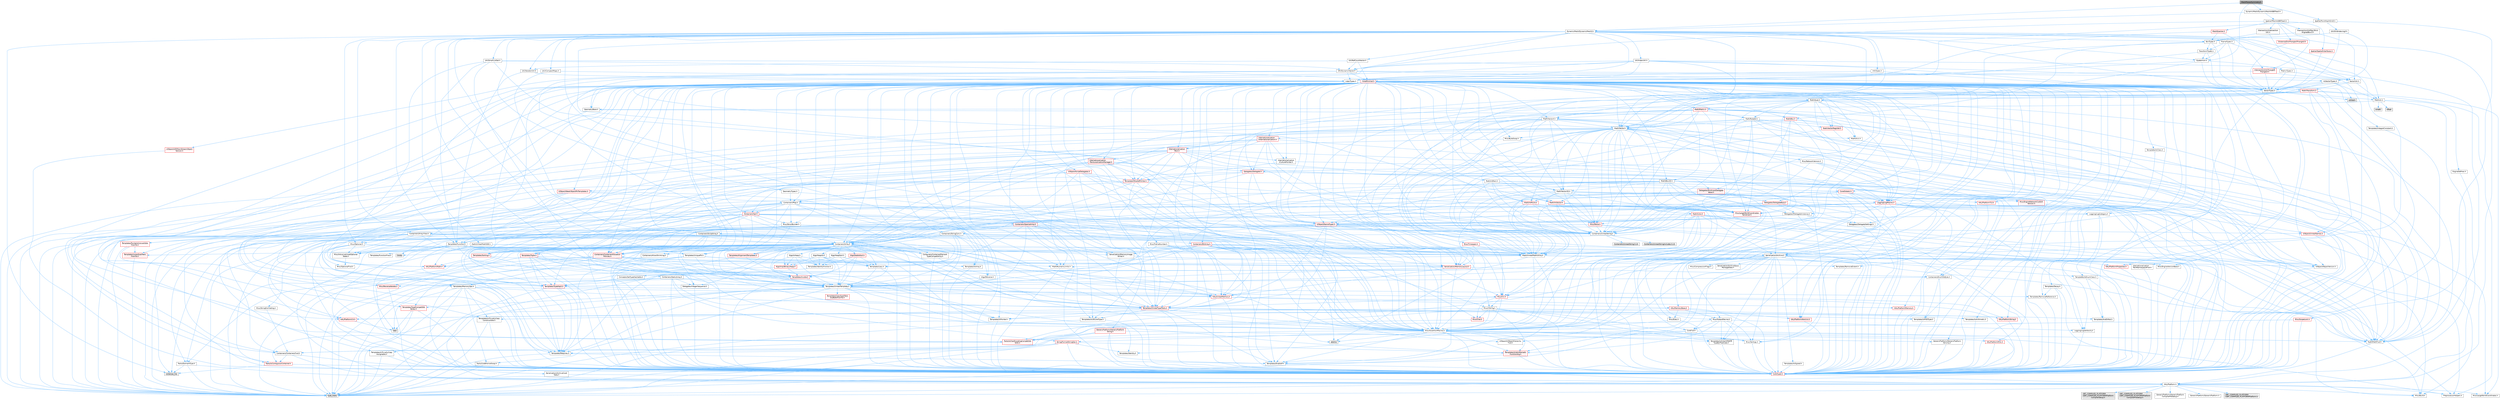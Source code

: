 digraph "MeshPlanarSymmetry.h"
{
 // INTERACTIVE_SVG=YES
 // LATEX_PDF_SIZE
  bgcolor="transparent";
  edge [fontname=Helvetica,fontsize=10,labelfontname=Helvetica,labelfontsize=10];
  node [fontname=Helvetica,fontsize=10,shape=box,height=0.2,width=0.4];
  Node1 [id="Node000001",label="MeshPlanarSymmetry.h",height=0.2,width=0.4,color="gray40", fillcolor="grey60", style="filled", fontcolor="black",tooltip=" "];
  Node1 -> Node2 [id="edge1_Node000001_Node000002",color="steelblue1",style="solid",tooltip=" "];
  Node2 [id="Node000002",label="DynamicMesh/DynamicMesh3.h",height=0.2,width=0.4,color="grey40", fillcolor="white", style="filled",URL="$d5/d34/DynamicMesh3_8h.html",tooltip=" "];
  Node2 -> Node3 [id="edge2_Node000002_Node000003",color="steelblue1",style="solid",tooltip=" "];
  Node3 [id="Node000003",label="BoxTypes.h",height=0.2,width=0.4,color="grey40", fillcolor="white", style="filled",URL="$d2/da2/BoxTypes_8h.html",tooltip=" "];
  Node3 -> Node4 [id="edge3_Node000003_Node000004",color="steelblue1",style="solid",tooltip=" "];
  Node4 [id="Node000004",label="Math/Box.h",height=0.2,width=0.4,color="red", fillcolor="#FFF0F0", style="filled",URL="$de/d0f/Box_8h.html",tooltip=" "];
  Node4 -> Node5 [id="edge4_Node000004_Node000005",color="steelblue1",style="solid",tooltip=" "];
  Node5 [id="Node000005",label="CoreTypes.h",height=0.2,width=0.4,color="red", fillcolor="#FFF0F0", style="filled",URL="$dc/dec/CoreTypes_8h.html",tooltip=" "];
  Node5 -> Node6 [id="edge5_Node000005_Node000006",color="steelblue1",style="solid",tooltip=" "];
  Node6 [id="Node000006",label="HAL/Platform.h",height=0.2,width=0.4,color="grey40", fillcolor="white", style="filled",URL="$d9/dd0/Platform_8h.html",tooltip=" "];
  Node6 -> Node7 [id="edge6_Node000006_Node000007",color="steelblue1",style="solid",tooltip=" "];
  Node7 [id="Node000007",label="Misc/Build.h",height=0.2,width=0.4,color="grey40", fillcolor="white", style="filled",URL="$d3/dbb/Build_8h.html",tooltip=" "];
  Node6 -> Node8 [id="edge7_Node000006_Node000008",color="steelblue1",style="solid",tooltip=" "];
  Node8 [id="Node000008",label="Misc/LargeWorldCoordinates.h",height=0.2,width=0.4,color="grey40", fillcolor="white", style="filled",URL="$d2/dcb/LargeWorldCoordinates_8h.html",tooltip=" "];
  Node6 -> Node9 [id="edge8_Node000006_Node000009",color="steelblue1",style="solid",tooltip=" "];
  Node9 [id="Node000009",label="type_traits",height=0.2,width=0.4,color="grey60", fillcolor="#E0E0E0", style="filled",tooltip=" "];
  Node6 -> Node10 [id="edge9_Node000006_Node000010",color="steelblue1",style="solid",tooltip=" "];
  Node10 [id="Node000010",label="PreprocessorHelpers.h",height=0.2,width=0.4,color="grey40", fillcolor="white", style="filled",URL="$db/ddb/PreprocessorHelpers_8h.html",tooltip=" "];
  Node6 -> Node11 [id="edge10_Node000006_Node000011",color="steelblue1",style="solid",tooltip=" "];
  Node11 [id="Node000011",label="UBT_COMPILED_PLATFORM\l/UBT_COMPILED_PLATFORMPlatform\lCompilerPreSetup.h",height=0.2,width=0.4,color="grey60", fillcolor="#E0E0E0", style="filled",tooltip=" "];
  Node6 -> Node12 [id="edge11_Node000006_Node000012",color="steelblue1",style="solid",tooltip=" "];
  Node12 [id="Node000012",label="GenericPlatform/GenericPlatform\lCompilerPreSetup.h",height=0.2,width=0.4,color="grey40", fillcolor="white", style="filled",URL="$d9/dc8/GenericPlatformCompilerPreSetup_8h.html",tooltip=" "];
  Node6 -> Node13 [id="edge12_Node000006_Node000013",color="steelblue1",style="solid",tooltip=" "];
  Node13 [id="Node000013",label="GenericPlatform/GenericPlatform.h",height=0.2,width=0.4,color="grey40", fillcolor="white", style="filled",URL="$d6/d84/GenericPlatform_8h.html",tooltip=" "];
  Node6 -> Node14 [id="edge13_Node000006_Node000014",color="steelblue1",style="solid",tooltip=" "];
  Node14 [id="Node000014",label="UBT_COMPILED_PLATFORM\l/UBT_COMPILED_PLATFORMPlatform.h",height=0.2,width=0.4,color="grey60", fillcolor="#E0E0E0", style="filled",tooltip=" "];
  Node6 -> Node15 [id="edge14_Node000006_Node000015",color="steelblue1",style="solid",tooltip=" "];
  Node15 [id="Node000015",label="UBT_COMPILED_PLATFORM\l/UBT_COMPILED_PLATFORMPlatform\lCompilerSetup.h",height=0.2,width=0.4,color="grey60", fillcolor="#E0E0E0", style="filled",tooltip=" "];
  Node4 -> Node19 [id="edge15_Node000004_Node000019",color="steelblue1",style="solid",tooltip=" "];
  Node19 [id="Node000019",label="Misc/AssertionMacros.h",height=0.2,width=0.4,color="grey40", fillcolor="white", style="filled",URL="$d0/dfa/AssertionMacros_8h.html",tooltip=" "];
  Node19 -> Node5 [id="edge16_Node000019_Node000005",color="steelblue1",style="solid",tooltip=" "];
  Node19 -> Node6 [id="edge17_Node000019_Node000006",color="steelblue1",style="solid",tooltip=" "];
  Node19 -> Node20 [id="edge18_Node000019_Node000020",color="steelblue1",style="solid",tooltip=" "];
  Node20 [id="Node000020",label="HAL/PlatformMisc.h",height=0.2,width=0.4,color="red", fillcolor="#FFF0F0", style="filled",URL="$d0/df5/PlatformMisc_8h.html",tooltip=" "];
  Node20 -> Node5 [id="edge19_Node000020_Node000005",color="steelblue1",style="solid",tooltip=" "];
  Node19 -> Node10 [id="edge20_Node000019_Node000010",color="steelblue1",style="solid",tooltip=" "];
  Node19 -> Node56 [id="edge21_Node000019_Node000056",color="steelblue1",style="solid",tooltip=" "];
  Node56 [id="Node000056",label="Templates/EnableIf.h",height=0.2,width=0.4,color="grey40", fillcolor="white", style="filled",URL="$d7/d60/EnableIf_8h.html",tooltip=" "];
  Node56 -> Node5 [id="edge22_Node000056_Node000005",color="steelblue1",style="solid",tooltip=" "];
  Node19 -> Node57 [id="edge23_Node000019_Node000057",color="steelblue1",style="solid",tooltip=" "];
  Node57 [id="Node000057",label="Templates/IsArrayOrRefOf\lTypeByPredicate.h",height=0.2,width=0.4,color="grey40", fillcolor="white", style="filled",URL="$d6/da1/IsArrayOrRefOfTypeByPredicate_8h.html",tooltip=" "];
  Node57 -> Node5 [id="edge24_Node000057_Node000005",color="steelblue1",style="solid",tooltip=" "];
  Node19 -> Node58 [id="edge25_Node000019_Node000058",color="steelblue1",style="solid",tooltip=" "];
  Node58 [id="Node000058",label="Templates/IsValidVariadic\lFunctionArg.h",height=0.2,width=0.4,color="red", fillcolor="#FFF0F0", style="filled",URL="$d0/dc8/IsValidVariadicFunctionArg_8h.html",tooltip=" "];
  Node58 -> Node5 [id="edge26_Node000058_Node000005",color="steelblue1",style="solid",tooltip=" "];
  Node58 -> Node9 [id="edge27_Node000058_Node000009",color="steelblue1",style="solid",tooltip=" "];
  Node19 -> Node60 [id="edge28_Node000019_Node000060",color="steelblue1",style="solid",tooltip=" "];
  Node60 [id="Node000060",label="Traits/IsCharEncodingCompatible\lWith.h",height=0.2,width=0.4,color="red", fillcolor="#FFF0F0", style="filled",URL="$df/dd1/IsCharEncodingCompatibleWith_8h.html",tooltip=" "];
  Node60 -> Node9 [id="edge29_Node000060_Node000009",color="steelblue1",style="solid",tooltip=" "];
  Node19 -> Node62 [id="edge30_Node000019_Node000062",color="steelblue1",style="solid",tooltip=" "];
  Node62 [id="Node000062",label="Misc/VarArgs.h",height=0.2,width=0.4,color="grey40", fillcolor="white", style="filled",URL="$d5/d6f/VarArgs_8h.html",tooltip=" "];
  Node62 -> Node5 [id="edge31_Node000062_Node000005",color="steelblue1",style="solid",tooltip=" "];
  Node19 -> Node63 [id="edge32_Node000019_Node000063",color="steelblue1",style="solid",tooltip=" "];
  Node63 [id="Node000063",label="String/FormatStringSan.h",height=0.2,width=0.4,color="red", fillcolor="#FFF0F0", style="filled",URL="$d3/d8b/FormatStringSan_8h.html",tooltip=" "];
  Node63 -> Node9 [id="edge33_Node000063_Node000009",color="steelblue1",style="solid",tooltip=" "];
  Node63 -> Node5 [id="edge34_Node000063_Node000005",color="steelblue1",style="solid",tooltip=" "];
  Node63 -> Node64 [id="edge35_Node000063_Node000064",color="steelblue1",style="solid",tooltip=" "];
  Node64 [id="Node000064",label="Templates/Requires.h",height=0.2,width=0.4,color="grey40", fillcolor="white", style="filled",URL="$dc/d96/Requires_8h.html",tooltip=" "];
  Node64 -> Node56 [id="edge36_Node000064_Node000056",color="steelblue1",style="solid",tooltip=" "];
  Node64 -> Node9 [id="edge37_Node000064_Node000009",color="steelblue1",style="solid",tooltip=" "];
  Node63 -> Node65 [id="edge38_Node000063_Node000065",color="steelblue1",style="solid",tooltip=" "];
  Node65 [id="Node000065",label="Templates/Identity.h",height=0.2,width=0.4,color="grey40", fillcolor="white", style="filled",URL="$d0/dd5/Identity_8h.html",tooltip=" "];
  Node63 -> Node58 [id="edge39_Node000063_Node000058",color="steelblue1",style="solid",tooltip=" "];
  Node63 -> Node28 [id="edge40_Node000063_Node000028",color="steelblue1",style="solid",tooltip=" "];
  Node28 [id="Node000028",label="Containers/ContainersFwd.h",height=0.2,width=0.4,color="grey40", fillcolor="white", style="filled",URL="$d4/d0a/ContainersFwd_8h.html",tooltip=" "];
  Node28 -> Node6 [id="edge41_Node000028_Node000006",color="steelblue1",style="solid",tooltip=" "];
  Node28 -> Node5 [id="edge42_Node000028_Node000005",color="steelblue1",style="solid",tooltip=" "];
  Node28 -> Node25 [id="edge43_Node000028_Node000025",color="steelblue1",style="solid",tooltip=" "];
  Node25 [id="Node000025",label="Traits/IsContiguousContainer.h",height=0.2,width=0.4,color="red", fillcolor="#FFF0F0", style="filled",URL="$d5/d3c/IsContiguousContainer_8h.html",tooltip=" "];
  Node25 -> Node5 [id="edge44_Node000025_Node000005",color="steelblue1",style="solid",tooltip=" "];
  Node25 -> Node24 [id="edge45_Node000025_Node000024",color="steelblue1",style="solid",tooltip=" "];
  Node24 [id="Node000024",label="initializer_list",height=0.2,width=0.4,color="grey60", fillcolor="#E0E0E0", style="filled",tooltip=" "];
  Node19 -> Node69 [id="edge46_Node000019_Node000069",color="steelblue1",style="solid",tooltip=" "];
  Node69 [id="Node000069",label="atomic",height=0.2,width=0.4,color="grey60", fillcolor="#E0E0E0", style="filled",tooltip=" "];
  Node4 -> Node29 [id="edge47_Node000004_Node000029",color="steelblue1",style="solid",tooltip=" "];
  Node29 [id="Node000029",label="Math/MathFwd.h",height=0.2,width=0.4,color="grey40", fillcolor="white", style="filled",URL="$d2/d10/MathFwd_8h.html",tooltip=" "];
  Node29 -> Node6 [id="edge48_Node000029_Node000006",color="steelblue1",style="solid",tooltip=" "];
  Node4 -> Node70 [id="edge49_Node000004_Node000070",color="steelblue1",style="solid",tooltip=" "];
  Node70 [id="Node000070",label="Math/UnrealMathUtility.h",height=0.2,width=0.4,color="grey40", fillcolor="white", style="filled",URL="$db/db8/UnrealMathUtility_8h.html",tooltip=" "];
  Node70 -> Node5 [id="edge50_Node000070_Node000005",color="steelblue1",style="solid",tooltip=" "];
  Node70 -> Node19 [id="edge51_Node000070_Node000019",color="steelblue1",style="solid",tooltip=" "];
  Node70 -> Node71 [id="edge52_Node000070_Node000071",color="steelblue1",style="solid",tooltip=" "];
  Node71 [id="Node000071",label="HAL/PlatformMath.h",height=0.2,width=0.4,color="red", fillcolor="#FFF0F0", style="filled",URL="$dc/d53/PlatformMath_8h.html",tooltip=" "];
  Node71 -> Node5 [id="edge53_Node000071_Node000005",color="steelblue1",style="solid",tooltip=" "];
  Node70 -> Node29 [id="edge54_Node000070_Node000029",color="steelblue1",style="solid",tooltip=" "];
  Node70 -> Node65 [id="edge55_Node000070_Node000065",color="steelblue1",style="solid",tooltip=" "];
  Node70 -> Node64 [id="edge56_Node000070_Node000064",color="steelblue1",style="solid",tooltip=" "];
  Node4 -> Node90 [id="edge57_Node000004_Node000090",color="steelblue1",style="solid",tooltip=" "];
  Node90 [id="Node000090",label="Containers/UnrealString.h",height=0.2,width=0.4,color="grey40", fillcolor="white", style="filled",URL="$d5/dba/UnrealString_8h.html",tooltip=" "];
  Node90 -> Node91 [id="edge58_Node000090_Node000091",color="steelblue1",style="solid",tooltip=" "];
  Node91 [id="Node000091",label="Containers/UnrealStringIncludes.h.inl",height=0.2,width=0.4,color="grey60", fillcolor="#E0E0E0", style="filled",tooltip=" "];
  Node90 -> Node92 [id="edge59_Node000090_Node000092",color="steelblue1",style="solid",tooltip=" "];
  Node92 [id="Node000092",label="Containers/UnrealString.h.inl",height=0.2,width=0.4,color="grey60", fillcolor="#E0E0E0", style="filled",tooltip=" "];
  Node90 -> Node93 [id="edge60_Node000090_Node000093",color="steelblue1",style="solid",tooltip=" "];
  Node93 [id="Node000093",label="Misc/StringFormatArg.h",height=0.2,width=0.4,color="grey40", fillcolor="white", style="filled",URL="$d2/d16/StringFormatArg_8h.html",tooltip=" "];
  Node93 -> Node28 [id="edge61_Node000093_Node000028",color="steelblue1",style="solid",tooltip=" "];
  Node4 -> Node94 [id="edge62_Node000004_Node000094",color="steelblue1",style="solid",tooltip=" "];
  Node94 [id="Node000094",label="Math/Vector.h",height=0.2,width=0.4,color="grey40", fillcolor="white", style="filled",URL="$d6/dbe/Vector_8h.html",tooltip=" "];
  Node94 -> Node5 [id="edge63_Node000094_Node000005",color="steelblue1",style="solid",tooltip=" "];
  Node94 -> Node19 [id="edge64_Node000094_Node000019",color="steelblue1",style="solid",tooltip=" "];
  Node94 -> Node29 [id="edge65_Node000094_Node000029",color="steelblue1",style="solid",tooltip=" "];
  Node94 -> Node42 [id="edge66_Node000094_Node000042",color="steelblue1",style="solid",tooltip=" "];
  Node42 [id="Node000042",label="Math/NumericLimits.h",height=0.2,width=0.4,color="grey40", fillcolor="white", style="filled",URL="$df/d1b/NumericLimits_8h.html",tooltip=" "];
  Node42 -> Node5 [id="edge67_Node000042_Node000005",color="steelblue1",style="solid",tooltip=" "];
  Node94 -> Node95 [id="edge68_Node000094_Node000095",color="steelblue1",style="solid",tooltip=" "];
  Node95 [id="Node000095",label="Misc/Crc.h",height=0.2,width=0.4,color="red", fillcolor="#FFF0F0", style="filled",URL="$d4/dd2/Crc_8h.html",tooltip=" "];
  Node95 -> Node5 [id="edge69_Node000095_Node000005",color="steelblue1",style="solid",tooltip=" "];
  Node95 -> Node96 [id="edge70_Node000095_Node000096",color="steelblue1",style="solid",tooltip=" "];
  Node96 [id="Node000096",label="HAL/PlatformString.h",height=0.2,width=0.4,color="red", fillcolor="#FFF0F0", style="filled",URL="$db/db5/PlatformString_8h.html",tooltip=" "];
  Node96 -> Node5 [id="edge71_Node000096_Node000005",color="steelblue1",style="solid",tooltip=" "];
  Node95 -> Node19 [id="edge72_Node000095_Node000019",color="steelblue1",style="solid",tooltip=" "];
  Node95 -> Node98 [id="edge73_Node000095_Node000098",color="steelblue1",style="solid",tooltip=" "];
  Node98 [id="Node000098",label="Misc/CString.h",height=0.2,width=0.4,color="grey40", fillcolor="white", style="filled",URL="$d2/d49/CString_8h.html",tooltip=" "];
  Node98 -> Node5 [id="edge74_Node000098_Node000005",color="steelblue1",style="solid",tooltip=" "];
  Node98 -> Node32 [id="edge75_Node000098_Node000032",color="steelblue1",style="solid",tooltip=" "];
  Node32 [id="Node000032",label="HAL/PlatformCrt.h",height=0.2,width=0.4,color="red", fillcolor="#FFF0F0", style="filled",URL="$d8/d75/PlatformCrt_8h.html",tooltip=" "];
  Node32 -> Node33 [id="edge76_Node000032_Node000033",color="steelblue1",style="solid",tooltip=" "];
  Node33 [id="Node000033",label="new",height=0.2,width=0.4,color="grey60", fillcolor="#E0E0E0", style="filled",tooltip=" "];
  Node98 -> Node96 [id="edge77_Node000098_Node000096",color="steelblue1",style="solid",tooltip=" "];
  Node98 -> Node19 [id="edge78_Node000098_Node000019",color="steelblue1",style="solid",tooltip=" "];
  Node98 -> Node99 [id="edge79_Node000098_Node000099",color="steelblue1",style="solid",tooltip=" "];
  Node99 [id="Node000099",label="Misc/Char.h",height=0.2,width=0.4,color="red", fillcolor="#FFF0F0", style="filled",URL="$d0/d58/Char_8h.html",tooltip=" "];
  Node99 -> Node5 [id="edge80_Node000099_Node000005",color="steelblue1",style="solid",tooltip=" "];
  Node99 -> Node9 [id="edge81_Node000099_Node000009",color="steelblue1",style="solid",tooltip=" "];
  Node98 -> Node62 [id="edge82_Node000098_Node000062",color="steelblue1",style="solid",tooltip=" "];
  Node98 -> Node57 [id="edge83_Node000098_Node000057",color="steelblue1",style="solid",tooltip=" "];
  Node98 -> Node58 [id="edge84_Node000098_Node000058",color="steelblue1",style="solid",tooltip=" "];
  Node98 -> Node60 [id="edge85_Node000098_Node000060",color="steelblue1",style="solid",tooltip=" "];
  Node95 -> Node99 [id="edge86_Node000095_Node000099",color="steelblue1",style="solid",tooltip=" "];
  Node95 -> Node77 [id="edge87_Node000095_Node000077",color="steelblue1",style="solid",tooltip=" "];
  Node77 [id="Node000077",label="Templates/UnrealTypeTraits.h",height=0.2,width=0.4,color="red", fillcolor="#FFF0F0", style="filled",URL="$d2/d2d/UnrealTypeTraits_8h.html",tooltip=" "];
  Node77 -> Node5 [id="edge88_Node000077_Node000005",color="steelblue1",style="solid",tooltip=" "];
  Node77 -> Node78 [id="edge89_Node000077_Node000078",color="steelblue1",style="solid",tooltip=" "];
  Node78 [id="Node000078",label="Templates/IsPointer.h",height=0.2,width=0.4,color="grey40", fillcolor="white", style="filled",URL="$d7/d05/IsPointer_8h.html",tooltip=" "];
  Node78 -> Node5 [id="edge90_Node000078_Node000005",color="steelblue1",style="solid",tooltip=" "];
  Node77 -> Node19 [id="edge91_Node000077_Node000019",color="steelblue1",style="solid",tooltip=" "];
  Node77 -> Node73 [id="edge92_Node000077_Node000073",color="steelblue1",style="solid",tooltip=" "];
  Node73 [id="Node000073",label="Templates/AndOrNot.h",height=0.2,width=0.4,color="grey40", fillcolor="white", style="filled",URL="$db/d0a/AndOrNot_8h.html",tooltip=" "];
  Node73 -> Node5 [id="edge93_Node000073_Node000005",color="steelblue1",style="solid",tooltip=" "];
  Node77 -> Node56 [id="edge94_Node000077_Node000056",color="steelblue1",style="solid",tooltip=" "];
  Node77 -> Node79 [id="edge95_Node000077_Node000079",color="steelblue1",style="solid",tooltip=" "];
  Node79 [id="Node000079",label="Templates/IsArithmetic.h",height=0.2,width=0.4,color="grey40", fillcolor="white", style="filled",URL="$d2/d5d/IsArithmetic_8h.html",tooltip=" "];
  Node79 -> Node5 [id="edge96_Node000079_Node000005",color="steelblue1",style="solid",tooltip=" "];
  Node77 -> Node81 [id="edge97_Node000077_Node000081",color="steelblue1",style="solid",tooltip=" "];
  Node81 [id="Node000081",label="Templates/IsPODType.h",height=0.2,width=0.4,color="grey40", fillcolor="white", style="filled",URL="$d7/db1/IsPODType_8h.html",tooltip=" "];
  Node81 -> Node5 [id="edge98_Node000081_Node000005",color="steelblue1",style="solid",tooltip=" "];
  Node77 -> Node82 [id="edge99_Node000077_Node000082",color="steelblue1",style="solid",tooltip=" "];
  Node82 [id="Node000082",label="Templates/IsUECoreType.h",height=0.2,width=0.4,color="grey40", fillcolor="white", style="filled",URL="$d1/db8/IsUECoreType_8h.html",tooltip=" "];
  Node82 -> Node5 [id="edge100_Node000082_Node000005",color="steelblue1",style="solid",tooltip=" "];
  Node82 -> Node9 [id="edge101_Node000082_Node000009",color="steelblue1",style="solid",tooltip=" "];
  Node77 -> Node83 [id="edge102_Node000077_Node000083",color="steelblue1",style="solid",tooltip=" "];
  Node83 [id="Node000083",label="Templates/IsTriviallyCopy\lConstructible.h",height=0.2,width=0.4,color="grey40", fillcolor="white", style="filled",URL="$d3/d78/IsTriviallyCopyConstructible_8h.html",tooltip=" "];
  Node83 -> Node5 [id="edge103_Node000083_Node000005",color="steelblue1",style="solid",tooltip=" "];
  Node83 -> Node9 [id="edge104_Node000083_Node000009",color="steelblue1",style="solid",tooltip=" "];
  Node94 -> Node70 [id="edge105_Node000094_Node000070",color="steelblue1",style="solid",tooltip=" "];
  Node94 -> Node90 [id="edge106_Node000094_Node000090",color="steelblue1",style="solid",tooltip=" "];
  Node94 -> Node103 [id="edge107_Node000094_Node000103",color="steelblue1",style="solid",tooltip=" "];
  Node103 [id="Node000103",label="Misc/Parse.h",height=0.2,width=0.4,color="red", fillcolor="#FFF0F0", style="filled",URL="$dc/d71/Parse_8h.html",tooltip=" "];
  Node103 -> Node90 [id="edge108_Node000103_Node000090",color="steelblue1",style="solid",tooltip=" "];
  Node103 -> Node5 [id="edge109_Node000103_Node000005",color="steelblue1",style="solid",tooltip=" "];
  Node103 -> Node32 [id="edge110_Node000103_Node000032",color="steelblue1",style="solid",tooltip=" "];
  Node103 -> Node7 [id="edge111_Node000103_Node000007",color="steelblue1",style="solid",tooltip=" "];
  Node103 -> Node104 [id="edge112_Node000103_Node000104",color="steelblue1",style="solid",tooltip=" "];
  Node104 [id="Node000104",label="Templates/Function.h",height=0.2,width=0.4,color="grey40", fillcolor="white", style="filled",URL="$df/df5/Function_8h.html",tooltip=" "];
  Node104 -> Node5 [id="edge113_Node000104_Node000005",color="steelblue1",style="solid",tooltip=" "];
  Node104 -> Node19 [id="edge114_Node000104_Node000019",color="steelblue1",style="solid",tooltip=" "];
  Node104 -> Node105 [id="edge115_Node000104_Node000105",color="steelblue1",style="solid",tooltip=" "];
  Node105 [id="Node000105",label="Misc/IntrusiveUnsetOptional\lState.h",height=0.2,width=0.4,color="grey40", fillcolor="white", style="filled",URL="$d2/d0a/IntrusiveUnsetOptionalState_8h.html",tooltip=" "];
  Node105 -> Node106 [id="edge116_Node000105_Node000106",color="steelblue1",style="solid",tooltip=" "];
  Node106 [id="Node000106",label="Misc/OptionalFwd.h",height=0.2,width=0.4,color="grey40", fillcolor="white", style="filled",URL="$dc/d50/OptionalFwd_8h.html",tooltip=" "];
  Node104 -> Node107 [id="edge117_Node000104_Node000107",color="steelblue1",style="solid",tooltip=" "];
  Node107 [id="Node000107",label="HAL/UnrealMemory.h",height=0.2,width=0.4,color="red", fillcolor="#FFF0F0", style="filled",URL="$d9/d96/UnrealMemory_8h.html",tooltip=" "];
  Node107 -> Node5 [id="edge118_Node000107_Node000005",color="steelblue1",style="solid",tooltip=" "];
  Node107 -> Node109 [id="edge119_Node000107_Node000109",color="steelblue1",style="solid",tooltip=" "];
  Node109 [id="Node000109",label="HAL/MemoryBase.h",height=0.2,width=0.4,color="red", fillcolor="#FFF0F0", style="filled",URL="$d6/d9f/MemoryBase_8h.html",tooltip=" "];
  Node109 -> Node5 [id="edge120_Node000109_Node000005",color="steelblue1",style="solid",tooltip=" "];
  Node109 -> Node49 [id="edge121_Node000109_Node000049",color="steelblue1",style="solid",tooltip=" "];
  Node49 [id="Node000049",label="HAL/PlatformAtomics.h",height=0.2,width=0.4,color="red", fillcolor="#FFF0F0", style="filled",URL="$d3/d36/PlatformAtomics_8h.html",tooltip=" "];
  Node49 -> Node5 [id="edge122_Node000049_Node000005",color="steelblue1",style="solid",tooltip=" "];
  Node109 -> Node32 [id="edge123_Node000109_Node000032",color="steelblue1",style="solid",tooltip=" "];
  Node109 -> Node110 [id="edge124_Node000109_Node000110",color="steelblue1",style="solid",tooltip=" "];
  Node110 [id="Node000110",label="Misc/Exec.h",height=0.2,width=0.4,color="grey40", fillcolor="white", style="filled",URL="$de/ddb/Exec_8h.html",tooltip=" "];
  Node110 -> Node5 [id="edge125_Node000110_Node000005",color="steelblue1",style="solid",tooltip=" "];
  Node110 -> Node19 [id="edge126_Node000110_Node000019",color="steelblue1",style="solid",tooltip=" "];
  Node109 -> Node111 [id="edge127_Node000109_Node000111",color="steelblue1",style="solid",tooltip=" "];
  Node111 [id="Node000111",label="Misc/OutputDevice.h",height=0.2,width=0.4,color="grey40", fillcolor="white", style="filled",URL="$d7/d32/OutputDevice_8h.html",tooltip=" "];
  Node111 -> Node27 [id="edge128_Node000111_Node000027",color="steelblue1",style="solid",tooltip=" "];
  Node27 [id="Node000027",label="CoreFwd.h",height=0.2,width=0.4,color="grey40", fillcolor="white", style="filled",URL="$d1/d1e/CoreFwd_8h.html",tooltip=" "];
  Node27 -> Node5 [id="edge129_Node000027_Node000005",color="steelblue1",style="solid",tooltip=" "];
  Node27 -> Node28 [id="edge130_Node000027_Node000028",color="steelblue1",style="solid",tooltip=" "];
  Node27 -> Node29 [id="edge131_Node000027_Node000029",color="steelblue1",style="solid",tooltip=" "];
  Node27 -> Node30 [id="edge132_Node000027_Node000030",color="steelblue1",style="solid",tooltip=" "];
  Node30 [id="Node000030",label="UObject/UObjectHierarchy\lFwd.h",height=0.2,width=0.4,color="grey40", fillcolor="white", style="filled",URL="$d3/d13/UObjectHierarchyFwd_8h.html",tooltip=" "];
  Node111 -> Node5 [id="edge133_Node000111_Node000005",color="steelblue1",style="solid",tooltip=" "];
  Node111 -> Node112 [id="edge134_Node000111_Node000112",color="steelblue1",style="solid",tooltip=" "];
  Node112 [id="Node000112",label="Logging/LogVerbosity.h",height=0.2,width=0.4,color="grey40", fillcolor="white", style="filled",URL="$d2/d8f/LogVerbosity_8h.html",tooltip=" "];
  Node112 -> Node5 [id="edge135_Node000112_Node000005",color="steelblue1",style="solid",tooltip=" "];
  Node111 -> Node62 [id="edge136_Node000111_Node000062",color="steelblue1",style="solid",tooltip=" "];
  Node111 -> Node57 [id="edge137_Node000111_Node000057",color="steelblue1",style="solid",tooltip=" "];
  Node111 -> Node58 [id="edge138_Node000111_Node000058",color="steelblue1",style="solid",tooltip=" "];
  Node111 -> Node60 [id="edge139_Node000111_Node000060",color="steelblue1",style="solid",tooltip=" "];
  Node107 -> Node118 [id="edge140_Node000107_Node000118",color="steelblue1",style="solid",tooltip=" "];
  Node118 [id="Node000118",label="HAL/PlatformMemory.h",height=0.2,width=0.4,color="red", fillcolor="#FFF0F0", style="filled",URL="$de/d68/PlatformMemory_8h.html",tooltip=" "];
  Node118 -> Node5 [id="edge141_Node000118_Node000005",color="steelblue1",style="solid",tooltip=" "];
  Node107 -> Node78 [id="edge142_Node000107_Node000078",color="steelblue1",style="solid",tooltip=" "];
  Node104 -> Node121 [id="edge143_Node000104_Node000121",color="steelblue1",style="solid",tooltip=" "];
  Node121 [id="Node000121",label="Templates/FunctionFwd.h",height=0.2,width=0.4,color="grey40", fillcolor="white", style="filled",URL="$d6/d54/FunctionFwd_8h.html",tooltip=" "];
  Node104 -> Node77 [id="edge144_Node000104_Node000077",color="steelblue1",style="solid",tooltip=" "];
  Node104 -> Node122 [id="edge145_Node000104_Node000122",color="steelblue1",style="solid",tooltip=" "];
  Node122 [id="Node000122",label="Templates/Invoke.h",height=0.2,width=0.4,color="red", fillcolor="#FFF0F0", style="filled",URL="$d7/deb/Invoke_8h.html",tooltip=" "];
  Node122 -> Node5 [id="edge146_Node000122_Node000005",color="steelblue1",style="solid",tooltip=" "];
  Node122 -> Node124 [id="edge147_Node000122_Node000124",color="steelblue1",style="solid",tooltip=" "];
  Node124 [id="Node000124",label="Templates/UnrealTemplate.h",height=0.2,width=0.4,color="grey40", fillcolor="white", style="filled",URL="$d4/d24/UnrealTemplate_8h.html",tooltip=" "];
  Node124 -> Node5 [id="edge148_Node000124_Node000005",color="steelblue1",style="solid",tooltip=" "];
  Node124 -> Node78 [id="edge149_Node000124_Node000078",color="steelblue1",style="solid",tooltip=" "];
  Node124 -> Node107 [id="edge150_Node000124_Node000107",color="steelblue1",style="solid",tooltip=" "];
  Node124 -> Node125 [id="edge151_Node000124_Node000125",color="steelblue1",style="solid",tooltip=" "];
  Node125 [id="Node000125",label="Templates/CopyQualifiers\lAndRefsFromTo.h",height=0.2,width=0.4,color="red", fillcolor="#FFF0F0", style="filled",URL="$d3/db3/CopyQualifiersAndRefsFromTo_8h.html",tooltip=" "];
  Node124 -> Node77 [id="edge152_Node000124_Node000077",color="steelblue1",style="solid",tooltip=" "];
  Node124 -> Node75 [id="edge153_Node000124_Node000075",color="steelblue1",style="solid",tooltip=" "];
  Node75 [id="Node000075",label="Templates/RemoveReference.h",height=0.2,width=0.4,color="grey40", fillcolor="white", style="filled",URL="$da/dbe/RemoveReference_8h.html",tooltip=" "];
  Node75 -> Node5 [id="edge154_Node000075_Node000005",color="steelblue1",style="solid",tooltip=" "];
  Node124 -> Node64 [id="edge155_Node000124_Node000064",color="steelblue1",style="solid",tooltip=" "];
  Node124 -> Node87 [id="edge156_Node000124_Node000087",color="steelblue1",style="solid",tooltip=" "];
  Node87 [id="Node000087",label="Templates/TypeCompatible\lBytes.h",height=0.2,width=0.4,color="red", fillcolor="#FFF0F0", style="filled",URL="$df/d0a/TypeCompatibleBytes_8h.html",tooltip=" "];
  Node87 -> Node5 [id="edge157_Node000087_Node000005",color="steelblue1",style="solid",tooltip=" "];
  Node87 -> Node33 [id="edge158_Node000087_Node000033",color="steelblue1",style="solid",tooltip=" "];
  Node87 -> Node9 [id="edge159_Node000087_Node000009",color="steelblue1",style="solid",tooltip=" "];
  Node124 -> Node65 [id="edge160_Node000124_Node000065",color="steelblue1",style="solid",tooltip=" "];
  Node124 -> Node25 [id="edge161_Node000124_Node000025",color="steelblue1",style="solid",tooltip=" "];
  Node124 -> Node127 [id="edge162_Node000124_Node000127",color="steelblue1",style="solid",tooltip=" "];
  Node127 [id="Node000127",label="Traits/UseBitwiseSwap.h",height=0.2,width=0.4,color="grey40", fillcolor="white", style="filled",URL="$db/df3/UseBitwiseSwap_8h.html",tooltip=" "];
  Node127 -> Node5 [id="edge163_Node000127_Node000005",color="steelblue1",style="solid",tooltip=" "];
  Node127 -> Node9 [id="edge164_Node000127_Node000009",color="steelblue1",style="solid",tooltip=" "];
  Node124 -> Node9 [id="edge165_Node000124_Node000009",color="steelblue1",style="solid",tooltip=" "];
  Node122 -> Node9 [id="edge166_Node000122_Node000009",color="steelblue1",style="solid",tooltip=" "];
  Node104 -> Node124 [id="edge167_Node000104_Node000124",color="steelblue1",style="solid",tooltip=" "];
  Node104 -> Node64 [id="edge168_Node000104_Node000064",color="steelblue1",style="solid",tooltip=" "];
  Node104 -> Node70 [id="edge169_Node000104_Node000070",color="steelblue1",style="solid",tooltip=" "];
  Node104 -> Node33 [id="edge170_Node000104_Node000033",color="steelblue1",style="solid",tooltip=" "];
  Node104 -> Node9 [id="edge171_Node000104_Node000009",color="steelblue1",style="solid",tooltip=" "];
  Node94 -> Node128 [id="edge172_Node000094_Node000128",color="steelblue1",style="solid",tooltip=" "];
  Node128 [id="Node000128",label="Misc/LargeWorldCoordinates\lSerializer.h",height=0.2,width=0.4,color="red", fillcolor="#FFF0F0", style="filled",URL="$d7/df9/LargeWorldCoordinatesSerializer_8h.html",tooltip=" "];
  Node128 -> Node129 [id="edge173_Node000128_Node000129",color="steelblue1",style="solid",tooltip=" "];
  Node129 [id="Node000129",label="UObject/NameTypes.h",height=0.2,width=0.4,color="red", fillcolor="#FFF0F0", style="filled",URL="$d6/d35/NameTypes_8h.html",tooltip=" "];
  Node129 -> Node5 [id="edge174_Node000129_Node000005",color="steelblue1",style="solid",tooltip=" "];
  Node129 -> Node19 [id="edge175_Node000129_Node000019",color="steelblue1",style="solid",tooltip=" "];
  Node129 -> Node107 [id="edge176_Node000129_Node000107",color="steelblue1",style="solid",tooltip=" "];
  Node129 -> Node77 [id="edge177_Node000129_Node000077",color="steelblue1",style="solid",tooltip=" "];
  Node129 -> Node124 [id="edge178_Node000129_Node000124",color="steelblue1",style="solid",tooltip=" "];
  Node129 -> Node90 [id="edge179_Node000129_Node000090",color="steelblue1",style="solid",tooltip=" "];
  Node129 -> Node133 [id="edge180_Node000129_Node000133",color="steelblue1",style="solid",tooltip=" "];
  Node133 [id="Node000133",label="Containers/StringConv.h",height=0.2,width=0.4,color="grey40", fillcolor="white", style="filled",URL="$d3/ddf/StringConv_8h.html",tooltip=" "];
  Node133 -> Node5 [id="edge181_Node000133_Node000005",color="steelblue1",style="solid",tooltip=" "];
  Node133 -> Node19 [id="edge182_Node000133_Node000019",color="steelblue1",style="solid",tooltip=" "];
  Node133 -> Node134 [id="edge183_Node000133_Node000134",color="steelblue1",style="solid",tooltip=" "];
  Node134 [id="Node000134",label="Containers/ContainerAllocation\lPolicies.h",height=0.2,width=0.4,color="red", fillcolor="#FFF0F0", style="filled",URL="$d7/dff/ContainerAllocationPolicies_8h.html",tooltip=" "];
  Node134 -> Node5 [id="edge184_Node000134_Node000005",color="steelblue1",style="solid",tooltip=" "];
  Node134 -> Node134 [id="edge185_Node000134_Node000134",color="steelblue1",style="solid",tooltip=" "];
  Node134 -> Node71 [id="edge186_Node000134_Node000071",color="steelblue1",style="solid",tooltip=" "];
  Node134 -> Node107 [id="edge187_Node000134_Node000107",color="steelblue1",style="solid",tooltip=" "];
  Node134 -> Node42 [id="edge188_Node000134_Node000042",color="steelblue1",style="solid",tooltip=" "];
  Node134 -> Node19 [id="edge189_Node000134_Node000019",color="steelblue1",style="solid",tooltip=" "];
  Node134 -> Node137 [id="edge190_Node000134_Node000137",color="steelblue1",style="solid",tooltip=" "];
  Node137 [id="Node000137",label="Templates/MemoryOps.h",height=0.2,width=0.4,color="grey40", fillcolor="white", style="filled",URL="$db/dea/MemoryOps_8h.html",tooltip=" "];
  Node137 -> Node5 [id="edge191_Node000137_Node000005",color="steelblue1",style="solid",tooltip=" "];
  Node137 -> Node107 [id="edge192_Node000137_Node000107",color="steelblue1",style="solid",tooltip=" "];
  Node137 -> Node117 [id="edge193_Node000137_Node000117",color="steelblue1",style="solid",tooltip=" "];
  Node117 [id="Node000117",label="Templates/IsTriviallyCopy\lAssignable.h",height=0.2,width=0.4,color="grey40", fillcolor="white", style="filled",URL="$d2/df2/IsTriviallyCopyAssignable_8h.html",tooltip=" "];
  Node117 -> Node5 [id="edge194_Node000117_Node000005",color="steelblue1",style="solid",tooltip=" "];
  Node117 -> Node9 [id="edge195_Node000117_Node000009",color="steelblue1",style="solid",tooltip=" "];
  Node137 -> Node83 [id="edge196_Node000137_Node000083",color="steelblue1",style="solid",tooltip=" "];
  Node137 -> Node64 [id="edge197_Node000137_Node000064",color="steelblue1",style="solid",tooltip=" "];
  Node137 -> Node77 [id="edge198_Node000137_Node000077",color="steelblue1",style="solid",tooltip=" "];
  Node137 -> Node127 [id="edge199_Node000137_Node000127",color="steelblue1",style="solid",tooltip=" "];
  Node137 -> Node33 [id="edge200_Node000137_Node000033",color="steelblue1",style="solid",tooltip=" "];
  Node137 -> Node9 [id="edge201_Node000137_Node000009",color="steelblue1",style="solid",tooltip=" "];
  Node134 -> Node87 [id="edge202_Node000134_Node000087",color="steelblue1",style="solid",tooltip=" "];
  Node134 -> Node9 [id="edge203_Node000134_Node000009",color="steelblue1",style="solid",tooltip=" "];
  Node133 -> Node138 [id="edge204_Node000133_Node000138",color="steelblue1",style="solid",tooltip=" "];
  Node138 [id="Node000138",label="Containers/Array.h",height=0.2,width=0.4,color="grey40", fillcolor="white", style="filled",URL="$df/dd0/Array_8h.html",tooltip=" "];
  Node138 -> Node5 [id="edge205_Node000138_Node000005",color="steelblue1",style="solid",tooltip=" "];
  Node138 -> Node19 [id="edge206_Node000138_Node000019",color="steelblue1",style="solid",tooltip=" "];
  Node138 -> Node105 [id="edge207_Node000138_Node000105",color="steelblue1",style="solid",tooltip=" "];
  Node138 -> Node139 [id="edge208_Node000138_Node000139",color="steelblue1",style="solid",tooltip=" "];
  Node139 [id="Node000139",label="Misc/ReverseIterate.h",height=0.2,width=0.4,color="red", fillcolor="#FFF0F0", style="filled",URL="$db/de3/ReverseIterate_8h.html",tooltip=" "];
  Node139 -> Node6 [id="edge209_Node000139_Node000006",color="steelblue1",style="solid",tooltip=" "];
  Node138 -> Node107 [id="edge210_Node000138_Node000107",color="steelblue1",style="solid",tooltip=" "];
  Node138 -> Node77 [id="edge211_Node000138_Node000077",color="steelblue1",style="solid",tooltip=" "];
  Node138 -> Node124 [id="edge212_Node000138_Node000124",color="steelblue1",style="solid",tooltip=" "];
  Node138 -> Node141 [id="edge213_Node000138_Node000141",color="steelblue1",style="solid",tooltip=" "];
  Node141 [id="Node000141",label="Containers/AllowShrinking.h",height=0.2,width=0.4,color="grey40", fillcolor="white", style="filled",URL="$d7/d1a/AllowShrinking_8h.html",tooltip=" "];
  Node141 -> Node5 [id="edge214_Node000141_Node000005",color="steelblue1",style="solid",tooltip=" "];
  Node138 -> Node134 [id="edge215_Node000138_Node000134",color="steelblue1",style="solid",tooltip=" "];
  Node138 -> Node142 [id="edge216_Node000138_Node000142",color="steelblue1",style="solid",tooltip=" "];
  Node142 [id="Node000142",label="Containers/ContainerElement\lTypeCompatibility.h",height=0.2,width=0.4,color="grey40", fillcolor="white", style="filled",URL="$df/ddf/ContainerElementTypeCompatibility_8h.html",tooltip=" "];
  Node142 -> Node5 [id="edge217_Node000142_Node000005",color="steelblue1",style="solid",tooltip=" "];
  Node142 -> Node77 [id="edge218_Node000142_Node000077",color="steelblue1",style="solid",tooltip=" "];
  Node138 -> Node143 [id="edge219_Node000138_Node000143",color="steelblue1",style="solid",tooltip=" "];
  Node143 [id="Node000143",label="Serialization/Archive.h",height=0.2,width=0.4,color="grey40", fillcolor="white", style="filled",URL="$d7/d3b/Archive_8h.html",tooltip=" "];
  Node143 -> Node27 [id="edge220_Node000143_Node000027",color="steelblue1",style="solid",tooltip=" "];
  Node143 -> Node5 [id="edge221_Node000143_Node000005",color="steelblue1",style="solid",tooltip=" "];
  Node143 -> Node144 [id="edge222_Node000143_Node000144",color="steelblue1",style="solid",tooltip=" "];
  Node144 [id="Node000144",label="HAL/PlatformProperties.h",height=0.2,width=0.4,color="red", fillcolor="#FFF0F0", style="filled",URL="$d9/db0/PlatformProperties_8h.html",tooltip=" "];
  Node144 -> Node5 [id="edge223_Node000144_Node000005",color="steelblue1",style="solid",tooltip=" "];
  Node143 -> Node147 [id="edge224_Node000143_Node000147",color="steelblue1",style="solid",tooltip=" "];
  Node147 [id="Node000147",label="Internationalization\l/TextNamespaceFwd.h",height=0.2,width=0.4,color="grey40", fillcolor="white", style="filled",URL="$d8/d97/TextNamespaceFwd_8h.html",tooltip=" "];
  Node147 -> Node5 [id="edge225_Node000147_Node000005",color="steelblue1",style="solid",tooltip=" "];
  Node143 -> Node29 [id="edge226_Node000143_Node000029",color="steelblue1",style="solid",tooltip=" "];
  Node143 -> Node19 [id="edge227_Node000143_Node000019",color="steelblue1",style="solid",tooltip=" "];
  Node143 -> Node7 [id="edge228_Node000143_Node000007",color="steelblue1",style="solid",tooltip=" "];
  Node143 -> Node43 [id="edge229_Node000143_Node000043",color="steelblue1",style="solid",tooltip=" "];
  Node43 [id="Node000043",label="Misc/CompressionFlags.h",height=0.2,width=0.4,color="grey40", fillcolor="white", style="filled",URL="$d9/d76/CompressionFlags_8h.html",tooltip=" "];
  Node143 -> Node148 [id="edge230_Node000143_Node000148",color="steelblue1",style="solid",tooltip=" "];
  Node148 [id="Node000148",label="Misc/EngineVersionBase.h",height=0.2,width=0.4,color="grey40", fillcolor="white", style="filled",URL="$d5/d2b/EngineVersionBase_8h.html",tooltip=" "];
  Node148 -> Node5 [id="edge231_Node000148_Node000005",color="steelblue1",style="solid",tooltip=" "];
  Node143 -> Node62 [id="edge232_Node000143_Node000062",color="steelblue1",style="solid",tooltip=" "];
  Node143 -> Node149 [id="edge233_Node000143_Node000149",color="steelblue1",style="solid",tooltip=" "];
  Node149 [id="Node000149",label="Serialization/ArchiveCook\lData.h",height=0.2,width=0.4,color="grey40", fillcolor="white", style="filled",URL="$dc/db6/ArchiveCookData_8h.html",tooltip=" "];
  Node149 -> Node6 [id="edge234_Node000149_Node000006",color="steelblue1",style="solid",tooltip=" "];
  Node143 -> Node150 [id="edge235_Node000143_Node000150",color="steelblue1",style="solid",tooltip=" "];
  Node150 [id="Node000150",label="Serialization/ArchiveSave\lPackageData.h",height=0.2,width=0.4,color="grey40", fillcolor="white", style="filled",URL="$d1/d37/ArchiveSavePackageData_8h.html",tooltip=" "];
  Node143 -> Node56 [id="edge236_Node000143_Node000056",color="steelblue1",style="solid",tooltip=" "];
  Node143 -> Node57 [id="edge237_Node000143_Node000057",color="steelblue1",style="solid",tooltip=" "];
  Node143 -> Node151 [id="edge238_Node000143_Node000151",color="steelblue1",style="solid",tooltip=" "];
  Node151 [id="Node000151",label="Templates/IsEnumClass.h",height=0.2,width=0.4,color="grey40", fillcolor="white", style="filled",URL="$d7/d15/IsEnumClass_8h.html",tooltip=" "];
  Node151 -> Node5 [id="edge239_Node000151_Node000005",color="steelblue1",style="solid",tooltip=" "];
  Node151 -> Node73 [id="edge240_Node000151_Node000073",color="steelblue1",style="solid",tooltip=" "];
  Node143 -> Node85 [id="edge241_Node000143_Node000085",color="steelblue1",style="solid",tooltip=" "];
  Node85 [id="Node000085",label="Templates/IsSigned.h",height=0.2,width=0.4,color="grey40", fillcolor="white", style="filled",URL="$d8/dd8/IsSigned_8h.html",tooltip=" "];
  Node85 -> Node5 [id="edge242_Node000085_Node000005",color="steelblue1",style="solid",tooltip=" "];
  Node143 -> Node58 [id="edge243_Node000143_Node000058",color="steelblue1",style="solid",tooltip=" "];
  Node143 -> Node124 [id="edge244_Node000143_Node000124",color="steelblue1",style="solid",tooltip=" "];
  Node143 -> Node60 [id="edge245_Node000143_Node000060",color="steelblue1",style="solid",tooltip=" "];
  Node143 -> Node152 [id="edge246_Node000143_Node000152",color="steelblue1",style="solid",tooltip=" "];
  Node152 [id="Node000152",label="UObject/ObjectVersion.h",height=0.2,width=0.4,color="grey40", fillcolor="white", style="filled",URL="$da/d63/ObjectVersion_8h.html",tooltip=" "];
  Node152 -> Node5 [id="edge247_Node000152_Node000005",color="steelblue1",style="solid",tooltip=" "];
  Node138 -> Node153 [id="edge248_Node000138_Node000153",color="steelblue1",style="solid",tooltip=" "];
  Node153 [id="Node000153",label="Serialization/MemoryImage\lWriter.h",height=0.2,width=0.4,color="grey40", fillcolor="white", style="filled",URL="$d0/d08/MemoryImageWriter_8h.html",tooltip=" "];
  Node153 -> Node5 [id="edge249_Node000153_Node000005",color="steelblue1",style="solid",tooltip=" "];
  Node153 -> Node154 [id="edge250_Node000153_Node000154",color="steelblue1",style="solid",tooltip=" "];
  Node154 [id="Node000154",label="Serialization/MemoryLayout.h",height=0.2,width=0.4,color="red", fillcolor="#FFF0F0", style="filled",URL="$d7/d66/MemoryLayout_8h.html",tooltip=" "];
  Node154 -> Node157 [id="edge251_Node000154_Node000157",color="steelblue1",style="solid",tooltip=" "];
  Node157 [id="Node000157",label="Containers/EnumAsByte.h",height=0.2,width=0.4,color="grey40", fillcolor="white", style="filled",URL="$d6/d9a/EnumAsByte_8h.html",tooltip=" "];
  Node157 -> Node5 [id="edge252_Node000157_Node000005",color="steelblue1",style="solid",tooltip=" "];
  Node157 -> Node81 [id="edge253_Node000157_Node000081",color="steelblue1",style="solid",tooltip=" "];
  Node157 -> Node158 [id="edge254_Node000157_Node000158",color="steelblue1",style="solid",tooltip=" "];
  Node158 [id="Node000158",label="Templates/TypeHash.h",height=0.2,width=0.4,color="red", fillcolor="#FFF0F0", style="filled",URL="$d1/d62/TypeHash_8h.html",tooltip=" "];
  Node158 -> Node5 [id="edge255_Node000158_Node000005",color="steelblue1",style="solid",tooltip=" "];
  Node158 -> Node64 [id="edge256_Node000158_Node000064",color="steelblue1",style="solid",tooltip=" "];
  Node158 -> Node95 [id="edge257_Node000158_Node000095",color="steelblue1",style="solid",tooltip=" "];
  Node158 -> Node9 [id="edge258_Node000158_Node000009",color="steelblue1",style="solid",tooltip=" "];
  Node154 -> Node107 [id="edge259_Node000154_Node000107",color="steelblue1",style="solid",tooltip=" "];
  Node154 -> Node56 [id="edge260_Node000154_Node000056",color="steelblue1",style="solid",tooltip=" "];
  Node154 -> Node124 [id="edge261_Node000154_Node000124",color="steelblue1",style="solid",tooltip=" "];
  Node138 -> Node162 [id="edge262_Node000138_Node000162",color="steelblue1",style="solid",tooltip=" "];
  Node162 [id="Node000162",label="Algo/Heapify.h",height=0.2,width=0.4,color="grey40", fillcolor="white", style="filled",URL="$d0/d2a/Heapify_8h.html",tooltip=" "];
  Node162 -> Node163 [id="edge263_Node000162_Node000163",color="steelblue1",style="solid",tooltip=" "];
  Node163 [id="Node000163",label="Algo/Impl/BinaryHeap.h",height=0.2,width=0.4,color="red", fillcolor="#FFF0F0", style="filled",URL="$d7/da3/Algo_2Impl_2BinaryHeap_8h.html",tooltip=" "];
  Node163 -> Node122 [id="edge264_Node000163_Node000122",color="steelblue1",style="solid",tooltip=" "];
  Node163 -> Node9 [id="edge265_Node000163_Node000009",color="steelblue1",style="solid",tooltip=" "];
  Node162 -> Node166 [id="edge266_Node000162_Node000166",color="steelblue1",style="solid",tooltip=" "];
  Node166 [id="Node000166",label="Templates/IdentityFunctor.h",height=0.2,width=0.4,color="grey40", fillcolor="white", style="filled",URL="$d7/d2e/IdentityFunctor_8h.html",tooltip=" "];
  Node166 -> Node6 [id="edge267_Node000166_Node000006",color="steelblue1",style="solid",tooltip=" "];
  Node162 -> Node122 [id="edge268_Node000162_Node000122",color="steelblue1",style="solid",tooltip=" "];
  Node162 -> Node167 [id="edge269_Node000162_Node000167",color="steelblue1",style="solid",tooltip=" "];
  Node167 [id="Node000167",label="Templates/Less.h",height=0.2,width=0.4,color="grey40", fillcolor="white", style="filled",URL="$de/dc8/Less_8h.html",tooltip=" "];
  Node167 -> Node5 [id="edge270_Node000167_Node000005",color="steelblue1",style="solid",tooltip=" "];
  Node167 -> Node124 [id="edge271_Node000167_Node000124",color="steelblue1",style="solid",tooltip=" "];
  Node162 -> Node124 [id="edge272_Node000162_Node000124",color="steelblue1",style="solid",tooltip=" "];
  Node138 -> Node168 [id="edge273_Node000138_Node000168",color="steelblue1",style="solid",tooltip=" "];
  Node168 [id="Node000168",label="Algo/HeapSort.h",height=0.2,width=0.4,color="grey40", fillcolor="white", style="filled",URL="$d3/d92/HeapSort_8h.html",tooltip=" "];
  Node168 -> Node163 [id="edge274_Node000168_Node000163",color="steelblue1",style="solid",tooltip=" "];
  Node168 -> Node166 [id="edge275_Node000168_Node000166",color="steelblue1",style="solid",tooltip=" "];
  Node168 -> Node167 [id="edge276_Node000168_Node000167",color="steelblue1",style="solid",tooltip=" "];
  Node168 -> Node124 [id="edge277_Node000168_Node000124",color="steelblue1",style="solid",tooltip=" "];
  Node138 -> Node169 [id="edge278_Node000138_Node000169",color="steelblue1",style="solid",tooltip=" "];
  Node169 [id="Node000169",label="Algo/IsHeap.h",height=0.2,width=0.4,color="grey40", fillcolor="white", style="filled",URL="$de/d32/IsHeap_8h.html",tooltip=" "];
  Node169 -> Node163 [id="edge279_Node000169_Node000163",color="steelblue1",style="solid",tooltip=" "];
  Node169 -> Node166 [id="edge280_Node000169_Node000166",color="steelblue1",style="solid",tooltip=" "];
  Node169 -> Node122 [id="edge281_Node000169_Node000122",color="steelblue1",style="solid",tooltip=" "];
  Node169 -> Node167 [id="edge282_Node000169_Node000167",color="steelblue1",style="solid",tooltip=" "];
  Node169 -> Node124 [id="edge283_Node000169_Node000124",color="steelblue1",style="solid",tooltip=" "];
  Node138 -> Node163 [id="edge284_Node000138_Node000163",color="steelblue1",style="solid",tooltip=" "];
  Node138 -> Node170 [id="edge285_Node000138_Node000170",color="steelblue1",style="solid",tooltip=" "];
  Node170 [id="Node000170",label="Algo/StableSort.h",height=0.2,width=0.4,color="red", fillcolor="#FFF0F0", style="filled",URL="$d7/d3c/StableSort_8h.html",tooltip=" "];
  Node170 -> Node166 [id="edge286_Node000170_Node000166",color="steelblue1",style="solid",tooltip=" "];
  Node170 -> Node122 [id="edge287_Node000170_Node000122",color="steelblue1",style="solid",tooltip=" "];
  Node170 -> Node167 [id="edge288_Node000170_Node000167",color="steelblue1",style="solid",tooltip=" "];
  Node170 -> Node124 [id="edge289_Node000170_Node000124",color="steelblue1",style="solid",tooltip=" "];
  Node138 -> Node173 [id="edge290_Node000138_Node000173",color="steelblue1",style="solid",tooltip=" "];
  Node173 [id="Node000173",label="Concepts/GetTypeHashable.h",height=0.2,width=0.4,color="grey40", fillcolor="white", style="filled",URL="$d3/da2/GetTypeHashable_8h.html",tooltip=" "];
  Node173 -> Node5 [id="edge291_Node000173_Node000005",color="steelblue1",style="solid",tooltip=" "];
  Node173 -> Node158 [id="edge292_Node000173_Node000158",color="steelblue1",style="solid",tooltip=" "];
  Node138 -> Node166 [id="edge293_Node000138_Node000166",color="steelblue1",style="solid",tooltip=" "];
  Node138 -> Node122 [id="edge294_Node000138_Node000122",color="steelblue1",style="solid",tooltip=" "];
  Node138 -> Node167 [id="edge295_Node000138_Node000167",color="steelblue1",style="solid",tooltip=" "];
  Node138 -> Node174 [id="edge296_Node000138_Node000174",color="steelblue1",style="solid",tooltip=" "];
  Node174 [id="Node000174",label="Templates/LosesQualifiers\lFromTo.h",height=0.2,width=0.4,color="red", fillcolor="#FFF0F0", style="filled",URL="$d2/db3/LosesQualifiersFromTo_8h.html",tooltip=" "];
  Node174 -> Node9 [id="edge297_Node000174_Node000009",color="steelblue1",style="solid",tooltip=" "];
  Node138 -> Node64 [id="edge298_Node000138_Node000064",color="steelblue1",style="solid",tooltip=" "];
  Node138 -> Node175 [id="edge299_Node000138_Node000175",color="steelblue1",style="solid",tooltip=" "];
  Node175 [id="Node000175",label="Templates/Sorting.h",height=0.2,width=0.4,color="red", fillcolor="#FFF0F0", style="filled",URL="$d3/d9e/Sorting_8h.html",tooltip=" "];
  Node175 -> Node5 [id="edge300_Node000175_Node000005",color="steelblue1",style="solid",tooltip=" "];
  Node175 -> Node71 [id="edge301_Node000175_Node000071",color="steelblue1",style="solid",tooltip=" "];
  Node175 -> Node167 [id="edge302_Node000175_Node000167",color="steelblue1",style="solid",tooltip=" "];
  Node138 -> Node178 [id="edge303_Node000138_Node000178",color="steelblue1",style="solid",tooltip=" "];
  Node178 [id="Node000178",label="Templates/AlignmentTemplates.h",height=0.2,width=0.4,color="red", fillcolor="#FFF0F0", style="filled",URL="$dd/d32/AlignmentTemplates_8h.html",tooltip=" "];
  Node178 -> Node5 [id="edge304_Node000178_Node000005",color="steelblue1",style="solid",tooltip=" "];
  Node178 -> Node78 [id="edge305_Node000178_Node000078",color="steelblue1",style="solid",tooltip=" "];
  Node138 -> Node23 [id="edge306_Node000138_Node000023",color="steelblue1",style="solid",tooltip=" "];
  Node23 [id="Node000023",label="Traits/ElementType.h",height=0.2,width=0.4,color="grey40", fillcolor="white", style="filled",URL="$d5/d4f/ElementType_8h.html",tooltip=" "];
  Node23 -> Node6 [id="edge307_Node000023_Node000006",color="steelblue1",style="solid",tooltip=" "];
  Node23 -> Node24 [id="edge308_Node000023_Node000024",color="steelblue1",style="solid",tooltip=" "];
  Node23 -> Node9 [id="edge309_Node000023_Node000009",color="steelblue1",style="solid",tooltip=" "];
  Node138 -> Node88 [id="edge310_Node000138_Node000088",color="steelblue1",style="solid",tooltip=" "];
  Node88 [id="Node000088",label="limits",height=0.2,width=0.4,color="grey60", fillcolor="#E0E0E0", style="filled",tooltip=" "];
  Node138 -> Node9 [id="edge311_Node000138_Node000009",color="steelblue1",style="solid",tooltip=" "];
  Node133 -> Node98 [id="edge312_Node000133_Node000098",color="steelblue1",style="solid",tooltip=" "];
  Node133 -> Node179 [id="edge313_Node000133_Node000179",color="steelblue1",style="solid",tooltip=" "];
  Node179 [id="Node000179",label="Templates/IsArray.h",height=0.2,width=0.4,color="grey40", fillcolor="white", style="filled",URL="$d8/d8d/IsArray_8h.html",tooltip=" "];
  Node179 -> Node5 [id="edge314_Node000179_Node000005",color="steelblue1",style="solid",tooltip=" "];
  Node133 -> Node124 [id="edge315_Node000133_Node000124",color="steelblue1",style="solid",tooltip=" "];
  Node133 -> Node77 [id="edge316_Node000133_Node000077",color="steelblue1",style="solid",tooltip=" "];
  Node133 -> Node23 [id="edge317_Node000133_Node000023",color="steelblue1",style="solid",tooltip=" "];
  Node133 -> Node60 [id="edge318_Node000133_Node000060",color="steelblue1",style="solid",tooltip=" "];
  Node133 -> Node25 [id="edge319_Node000133_Node000025",color="steelblue1",style="solid",tooltip=" "];
  Node133 -> Node9 [id="edge320_Node000133_Node000009",color="steelblue1",style="solid",tooltip=" "];
  Node129 -> Node180 [id="edge321_Node000129_Node000180",color="steelblue1",style="solid",tooltip=" "];
  Node180 [id="Node000180",label="UObject/UnrealNames.h",height=0.2,width=0.4,color="red", fillcolor="#FFF0F0", style="filled",URL="$d8/db1/UnrealNames_8h.html",tooltip=" "];
  Node180 -> Node5 [id="edge322_Node000180_Node000005",color="steelblue1",style="solid",tooltip=" "];
  Node129 -> Node154 [id="edge323_Node000129_Node000154",color="steelblue1",style="solid",tooltip=" "];
  Node129 -> Node105 [id="edge324_Node000129_Node000105",color="steelblue1",style="solid",tooltip=" "];
  Node128 -> Node152 [id="edge325_Node000128_Node000152",color="steelblue1",style="solid",tooltip=" "];
  Node94 -> Node203 [id="edge326_Node000094_Node000203",color="steelblue1",style="solid",tooltip=" "];
  Node203 [id="Node000203",label="Misc/NetworkVersion.h",height=0.2,width=0.4,color="grey40", fillcolor="white", style="filled",URL="$d7/d4b/NetworkVersion_8h.html",tooltip=" "];
  Node203 -> Node90 [id="edge327_Node000203_Node000090",color="steelblue1",style="solid",tooltip=" "];
  Node203 -> Node5 [id="edge328_Node000203_Node000005",color="steelblue1",style="solid",tooltip=" "];
  Node203 -> Node204 [id="edge329_Node000203_Node000204",color="steelblue1",style="solid",tooltip=" "];
  Node204 [id="Node000204",label="Delegates/Delegate.h",height=0.2,width=0.4,color="red", fillcolor="#FFF0F0", style="filled",URL="$d4/d80/Delegate_8h.html",tooltip=" "];
  Node204 -> Node5 [id="edge330_Node000204_Node000005",color="steelblue1",style="solid",tooltip=" "];
  Node204 -> Node19 [id="edge331_Node000204_Node000019",color="steelblue1",style="solid",tooltip=" "];
  Node204 -> Node129 [id="edge332_Node000204_Node000129",color="steelblue1",style="solid",tooltip=" "];
  Node204 -> Node205 [id="edge333_Node000204_Node000205",color="steelblue1",style="solid",tooltip=" "];
  Node205 [id="Node000205",label="Templates/SharedPointer.h",height=0.2,width=0.4,color="red", fillcolor="#FFF0F0", style="filled",URL="$d2/d17/SharedPointer_8h.html",tooltip=" "];
  Node205 -> Node5 [id="edge334_Node000205_Node000005",color="steelblue1",style="solid",tooltip=" "];
  Node205 -> Node105 [id="edge335_Node000205_Node000105",color="steelblue1",style="solid",tooltip=" "];
  Node205 -> Node206 [id="edge336_Node000205_Node000206",color="steelblue1",style="solid",tooltip=" "];
  Node206 [id="Node000206",label="Templates/PointerIsConvertible\lFromTo.h",height=0.2,width=0.4,color="red", fillcolor="#FFF0F0", style="filled",URL="$d6/d65/PointerIsConvertibleFromTo_8h.html",tooltip=" "];
  Node206 -> Node5 [id="edge337_Node000206_Node000005",color="steelblue1",style="solid",tooltip=" "];
  Node206 -> Node174 [id="edge338_Node000206_Node000174",color="steelblue1",style="solid",tooltip=" "];
  Node206 -> Node9 [id="edge339_Node000206_Node000009",color="steelblue1",style="solid",tooltip=" "];
  Node205 -> Node19 [id="edge340_Node000205_Node000019",color="steelblue1",style="solid",tooltip=" "];
  Node205 -> Node107 [id="edge341_Node000205_Node000107",color="steelblue1",style="solid",tooltip=" "];
  Node205 -> Node138 [id="edge342_Node000205_Node000138",color="steelblue1",style="solid",tooltip=" "];
  Node205 -> Node207 [id="edge343_Node000205_Node000207",color="steelblue1",style="solid",tooltip=" "];
  Node207 [id="Node000207",label="Containers/Map.h",height=0.2,width=0.4,color="grey40", fillcolor="white", style="filled",URL="$df/d79/Map_8h.html",tooltip=" "];
  Node207 -> Node5 [id="edge344_Node000207_Node000005",color="steelblue1",style="solid",tooltip=" "];
  Node207 -> Node208 [id="edge345_Node000207_Node000208",color="steelblue1",style="solid",tooltip=" "];
  Node208 [id="Node000208",label="Algo/Reverse.h",height=0.2,width=0.4,color="grey40", fillcolor="white", style="filled",URL="$d5/d93/Reverse_8h.html",tooltip=" "];
  Node208 -> Node5 [id="edge346_Node000208_Node000005",color="steelblue1",style="solid",tooltip=" "];
  Node208 -> Node124 [id="edge347_Node000208_Node000124",color="steelblue1",style="solid",tooltip=" "];
  Node207 -> Node142 [id="edge348_Node000207_Node000142",color="steelblue1",style="solid",tooltip=" "];
  Node207 -> Node209 [id="edge349_Node000207_Node000209",color="steelblue1",style="solid",tooltip=" "];
  Node209 [id="Node000209",label="Containers/Set.h",height=0.2,width=0.4,color="red", fillcolor="#FFF0F0", style="filled",URL="$d4/d45/Set_8h.html",tooltip=" "];
  Node209 -> Node134 [id="edge350_Node000209_Node000134",color="steelblue1",style="solid",tooltip=" "];
  Node209 -> Node142 [id="edge351_Node000209_Node000142",color="steelblue1",style="solid",tooltip=" "];
  Node209 -> Node211 [id="edge352_Node000209_Node000211",color="steelblue1",style="solid",tooltip=" "];
  Node211 [id="Node000211",label="Containers/SparseArray.h",height=0.2,width=0.4,color="red", fillcolor="#FFF0F0", style="filled",URL="$d5/dbf/SparseArray_8h.html",tooltip=" "];
  Node211 -> Node5 [id="edge353_Node000211_Node000005",color="steelblue1",style="solid",tooltip=" "];
  Node211 -> Node19 [id="edge354_Node000211_Node000019",color="steelblue1",style="solid",tooltip=" "];
  Node211 -> Node107 [id="edge355_Node000211_Node000107",color="steelblue1",style="solid",tooltip=" "];
  Node211 -> Node77 [id="edge356_Node000211_Node000077",color="steelblue1",style="solid",tooltip=" "];
  Node211 -> Node124 [id="edge357_Node000211_Node000124",color="steelblue1",style="solid",tooltip=" "];
  Node211 -> Node134 [id="edge358_Node000211_Node000134",color="steelblue1",style="solid",tooltip=" "];
  Node211 -> Node167 [id="edge359_Node000211_Node000167",color="steelblue1",style="solid",tooltip=" "];
  Node211 -> Node138 [id="edge360_Node000211_Node000138",color="steelblue1",style="solid",tooltip=" "];
  Node211 -> Node70 [id="edge361_Node000211_Node000070",color="steelblue1",style="solid",tooltip=" "];
  Node211 -> Node212 [id="edge362_Node000211_Node000212",color="steelblue1",style="solid",tooltip=" "];
  Node212 [id="Node000212",label="Containers/ScriptArray.h",height=0.2,width=0.4,color="grey40", fillcolor="white", style="filled",URL="$dc/daf/ScriptArray_8h.html",tooltip=" "];
  Node212 -> Node5 [id="edge363_Node000212_Node000005",color="steelblue1",style="solid",tooltip=" "];
  Node212 -> Node19 [id="edge364_Node000212_Node000019",color="steelblue1",style="solid",tooltip=" "];
  Node212 -> Node107 [id="edge365_Node000212_Node000107",color="steelblue1",style="solid",tooltip=" "];
  Node212 -> Node141 [id="edge366_Node000212_Node000141",color="steelblue1",style="solid",tooltip=" "];
  Node212 -> Node134 [id="edge367_Node000212_Node000134",color="steelblue1",style="solid",tooltip=" "];
  Node212 -> Node138 [id="edge368_Node000212_Node000138",color="steelblue1",style="solid",tooltip=" "];
  Node212 -> Node24 [id="edge369_Node000212_Node000024",color="steelblue1",style="solid",tooltip=" "];
  Node211 -> Node213 [id="edge370_Node000211_Node000213",color="steelblue1",style="solid",tooltip=" "];
  Node213 [id="Node000213",label="Containers/BitArray.h",height=0.2,width=0.4,color="red", fillcolor="#FFF0F0", style="filled",URL="$d1/de4/BitArray_8h.html",tooltip=" "];
  Node213 -> Node134 [id="edge371_Node000213_Node000134",color="steelblue1",style="solid",tooltip=" "];
  Node213 -> Node5 [id="edge372_Node000213_Node000005",color="steelblue1",style="solid",tooltip=" "];
  Node213 -> Node49 [id="edge373_Node000213_Node000049",color="steelblue1",style="solid",tooltip=" "];
  Node213 -> Node107 [id="edge374_Node000213_Node000107",color="steelblue1",style="solid",tooltip=" "];
  Node213 -> Node70 [id="edge375_Node000213_Node000070",color="steelblue1",style="solid",tooltip=" "];
  Node213 -> Node19 [id="edge376_Node000213_Node000019",color="steelblue1",style="solid",tooltip=" "];
  Node213 -> Node143 [id="edge377_Node000213_Node000143",color="steelblue1",style="solid",tooltip=" "];
  Node213 -> Node153 [id="edge378_Node000213_Node000153",color="steelblue1",style="solid",tooltip=" "];
  Node213 -> Node154 [id="edge379_Node000213_Node000154",color="steelblue1",style="solid",tooltip=" "];
  Node213 -> Node56 [id="edge380_Node000213_Node000056",color="steelblue1",style="solid",tooltip=" "];
  Node213 -> Node122 [id="edge381_Node000213_Node000122",color="steelblue1",style="solid",tooltip=" "];
  Node213 -> Node124 [id="edge382_Node000213_Node000124",color="steelblue1",style="solid",tooltip=" "];
  Node213 -> Node77 [id="edge383_Node000213_Node000077",color="steelblue1",style="solid",tooltip=" "];
  Node211 -> Node153 [id="edge384_Node000211_Node000153",color="steelblue1",style="solid",tooltip=" "];
  Node211 -> Node90 [id="edge385_Node000211_Node000090",color="steelblue1",style="solid",tooltip=" "];
  Node211 -> Node105 [id="edge386_Node000211_Node000105",color="steelblue1",style="solid",tooltip=" "];
  Node209 -> Node28 [id="edge387_Node000209_Node000028",color="steelblue1",style="solid",tooltip=" "];
  Node209 -> Node70 [id="edge388_Node000209_Node000070",color="steelblue1",style="solid",tooltip=" "];
  Node209 -> Node19 [id="edge389_Node000209_Node000019",color="steelblue1",style="solid",tooltip=" "];
  Node209 -> Node214 [id="edge390_Node000209_Node000214",color="steelblue1",style="solid",tooltip=" "];
  Node214 [id="Node000214",label="Misc/StructBuilder.h",height=0.2,width=0.4,color="grey40", fillcolor="white", style="filled",URL="$d9/db3/StructBuilder_8h.html",tooltip=" "];
  Node214 -> Node5 [id="edge391_Node000214_Node000005",color="steelblue1",style="solid",tooltip=" "];
  Node214 -> Node70 [id="edge392_Node000214_Node000070",color="steelblue1",style="solid",tooltip=" "];
  Node214 -> Node178 [id="edge393_Node000214_Node000178",color="steelblue1",style="solid",tooltip=" "];
  Node209 -> Node153 [id="edge394_Node000209_Node000153",color="steelblue1",style="solid",tooltip=" "];
  Node209 -> Node104 [id="edge395_Node000209_Node000104",color="steelblue1",style="solid",tooltip=" "];
  Node209 -> Node175 [id="edge396_Node000209_Node000175",color="steelblue1",style="solid",tooltip=" "];
  Node209 -> Node158 [id="edge397_Node000209_Node000158",color="steelblue1",style="solid",tooltip=" "];
  Node209 -> Node124 [id="edge398_Node000209_Node000124",color="steelblue1",style="solid",tooltip=" "];
  Node209 -> Node24 [id="edge399_Node000209_Node000024",color="steelblue1",style="solid",tooltip=" "];
  Node209 -> Node9 [id="edge400_Node000209_Node000009",color="steelblue1",style="solid",tooltip=" "];
  Node207 -> Node90 [id="edge401_Node000207_Node000090",color="steelblue1",style="solid",tooltip=" "];
  Node207 -> Node19 [id="edge402_Node000207_Node000019",color="steelblue1",style="solid",tooltip=" "];
  Node207 -> Node214 [id="edge403_Node000207_Node000214",color="steelblue1",style="solid",tooltip=" "];
  Node207 -> Node104 [id="edge404_Node000207_Node000104",color="steelblue1",style="solid",tooltip=" "];
  Node207 -> Node175 [id="edge405_Node000207_Node000175",color="steelblue1",style="solid",tooltip=" "];
  Node207 -> Node216 [id="edge406_Node000207_Node000216",color="steelblue1",style="solid",tooltip=" "];
  Node216 [id="Node000216",label="Templates/Tuple.h",height=0.2,width=0.4,color="red", fillcolor="#FFF0F0", style="filled",URL="$d2/d4f/Tuple_8h.html",tooltip=" "];
  Node216 -> Node5 [id="edge407_Node000216_Node000005",color="steelblue1",style="solid",tooltip=" "];
  Node216 -> Node124 [id="edge408_Node000216_Node000124",color="steelblue1",style="solid",tooltip=" "];
  Node216 -> Node217 [id="edge409_Node000216_Node000217",color="steelblue1",style="solid",tooltip=" "];
  Node217 [id="Node000217",label="Delegates/IntegerSequence.h",height=0.2,width=0.4,color="grey40", fillcolor="white", style="filled",URL="$d2/dcc/IntegerSequence_8h.html",tooltip=" "];
  Node217 -> Node5 [id="edge410_Node000217_Node000005",color="steelblue1",style="solid",tooltip=" "];
  Node216 -> Node122 [id="edge411_Node000216_Node000122",color="steelblue1",style="solid",tooltip=" "];
  Node216 -> Node154 [id="edge412_Node000216_Node000154",color="steelblue1",style="solid",tooltip=" "];
  Node216 -> Node64 [id="edge413_Node000216_Node000064",color="steelblue1",style="solid",tooltip=" "];
  Node216 -> Node158 [id="edge414_Node000216_Node000158",color="steelblue1",style="solid",tooltip=" "];
  Node216 -> Node9 [id="edge415_Node000216_Node000009",color="steelblue1",style="solid",tooltip=" "];
  Node207 -> Node124 [id="edge416_Node000207_Node000124",color="steelblue1",style="solid",tooltip=" "];
  Node207 -> Node77 [id="edge417_Node000207_Node000077",color="steelblue1",style="solid",tooltip=" "];
  Node207 -> Node9 [id="edge418_Node000207_Node000009",color="steelblue1",style="solid",tooltip=" "];
  Node205 -> Node219 [id="edge419_Node000205_Node000219",color="steelblue1",style="solid",tooltip=" "];
  Node219 [id="Node000219",label="CoreGlobals.h",height=0.2,width=0.4,color="red", fillcolor="#FFF0F0", style="filled",URL="$d5/d8c/CoreGlobals_8h.html",tooltip=" "];
  Node219 -> Node90 [id="edge420_Node000219_Node000090",color="steelblue1",style="solid",tooltip=" "];
  Node219 -> Node5 [id="edge421_Node000219_Node000005",color="steelblue1",style="solid",tooltip=" "];
  Node219 -> Node220 [id="edge422_Node000219_Node000220",color="steelblue1",style="solid",tooltip=" "];
  Node220 [id="Node000220",label="HAL/PlatformTLS.h",height=0.2,width=0.4,color="red", fillcolor="#FFF0F0", style="filled",URL="$d0/def/PlatformTLS_8h.html",tooltip=" "];
  Node220 -> Node5 [id="edge423_Node000220_Node000005",color="steelblue1",style="solid",tooltip=" "];
  Node219 -> Node223 [id="edge424_Node000219_Node000223",color="steelblue1",style="solid",tooltip=" "];
  Node223 [id="Node000223",label="Logging/LogMacros.h",height=0.2,width=0.4,color="red", fillcolor="#FFF0F0", style="filled",URL="$d0/d16/LogMacros_8h.html",tooltip=" "];
  Node223 -> Node90 [id="edge425_Node000223_Node000090",color="steelblue1",style="solid",tooltip=" "];
  Node223 -> Node5 [id="edge426_Node000223_Node000005",color="steelblue1",style="solid",tooltip=" "];
  Node223 -> Node10 [id="edge427_Node000223_Node000010",color="steelblue1",style="solid",tooltip=" "];
  Node223 -> Node224 [id="edge428_Node000223_Node000224",color="steelblue1",style="solid",tooltip=" "];
  Node224 [id="Node000224",label="Logging/LogCategory.h",height=0.2,width=0.4,color="grey40", fillcolor="white", style="filled",URL="$d9/d36/LogCategory_8h.html",tooltip=" "];
  Node224 -> Node5 [id="edge429_Node000224_Node000005",color="steelblue1",style="solid",tooltip=" "];
  Node224 -> Node112 [id="edge430_Node000224_Node000112",color="steelblue1",style="solid",tooltip=" "];
  Node224 -> Node129 [id="edge431_Node000224_Node000129",color="steelblue1",style="solid",tooltip=" "];
  Node223 -> Node112 [id="edge432_Node000223_Node000112",color="steelblue1",style="solid",tooltip=" "];
  Node223 -> Node19 [id="edge433_Node000223_Node000019",color="steelblue1",style="solid",tooltip=" "];
  Node223 -> Node7 [id="edge434_Node000223_Node000007",color="steelblue1",style="solid",tooltip=" "];
  Node223 -> Node62 [id="edge435_Node000223_Node000062",color="steelblue1",style="solid",tooltip=" "];
  Node223 -> Node63 [id="edge436_Node000223_Node000063",color="steelblue1",style="solid",tooltip=" "];
  Node223 -> Node56 [id="edge437_Node000223_Node000056",color="steelblue1",style="solid",tooltip=" "];
  Node223 -> Node57 [id="edge438_Node000223_Node000057",color="steelblue1",style="solid",tooltip=" "];
  Node223 -> Node58 [id="edge439_Node000223_Node000058",color="steelblue1",style="solid",tooltip=" "];
  Node223 -> Node60 [id="edge440_Node000223_Node000060",color="steelblue1",style="solid",tooltip=" "];
  Node223 -> Node9 [id="edge441_Node000223_Node000009",color="steelblue1",style="solid",tooltip=" "];
  Node219 -> Node7 [id="edge442_Node000219_Node000007",color="steelblue1",style="solid",tooltip=" "];
  Node219 -> Node111 [id="edge443_Node000219_Node000111",color="steelblue1",style="solid",tooltip=" "];
  Node219 -> Node129 [id="edge444_Node000219_Node000129",color="steelblue1",style="solid",tooltip=" "];
  Node219 -> Node69 [id="edge445_Node000219_Node000069",color="steelblue1",style="solid",tooltip=" "];
  Node204 -> Node231 [id="edge446_Node000204_Node000231",color="steelblue1",style="solid",tooltip=" "];
  Node231 [id="Node000231",label="UObject/WeakObjectPtrTemplates.h",height=0.2,width=0.4,color="red", fillcolor="#FFF0F0", style="filled",URL="$d8/d3b/WeakObjectPtrTemplates_8h.html",tooltip=" "];
  Node231 -> Node5 [id="edge447_Node000231_Node000005",color="steelblue1",style="solid",tooltip=" "];
  Node231 -> Node174 [id="edge448_Node000231_Node000174",color="steelblue1",style="solid",tooltip=" "];
  Node231 -> Node64 [id="edge449_Node000231_Node000064",color="steelblue1",style="solid",tooltip=" "];
  Node231 -> Node207 [id="edge450_Node000231_Node000207",color="steelblue1",style="solid",tooltip=" "];
  Node231 -> Node9 [id="edge451_Node000231_Node000009",color="steelblue1",style="solid",tooltip=" "];
  Node204 -> Node234 [id="edge452_Node000204_Node000234",color="steelblue1",style="solid",tooltip=" "];
  Node234 [id="Node000234",label="Delegates/MulticastDelegate\lBase.h",height=0.2,width=0.4,color="red", fillcolor="#FFF0F0", style="filled",URL="$db/d16/MulticastDelegateBase_8h.html",tooltip=" "];
  Node234 -> Node5 [id="edge453_Node000234_Node000005",color="steelblue1",style="solid",tooltip=" "];
  Node234 -> Node134 [id="edge454_Node000234_Node000134",color="steelblue1",style="solid",tooltip=" "];
  Node234 -> Node138 [id="edge455_Node000234_Node000138",color="steelblue1",style="solid",tooltip=" "];
  Node234 -> Node70 [id="edge456_Node000234_Node000070",color="steelblue1",style="solid",tooltip=" "];
  Node234 -> Node235 [id="edge457_Node000234_Node000235",color="steelblue1",style="solid",tooltip=" "];
  Node235 [id="Node000235",label="Delegates/IDelegateInstance.h",height=0.2,width=0.4,color="grey40", fillcolor="white", style="filled",URL="$d2/d10/IDelegateInstance_8h.html",tooltip=" "];
  Node235 -> Node5 [id="edge458_Node000235_Node000005",color="steelblue1",style="solid",tooltip=" "];
  Node235 -> Node158 [id="edge459_Node000235_Node000158",color="steelblue1",style="solid",tooltip=" "];
  Node235 -> Node129 [id="edge460_Node000235_Node000129",color="steelblue1",style="solid",tooltip=" "];
  Node235 -> Node236 [id="edge461_Node000235_Node000236",color="steelblue1",style="solid",tooltip=" "];
  Node236 [id="Node000236",label="Delegates/DelegateSettings.h",height=0.2,width=0.4,color="grey40", fillcolor="white", style="filled",URL="$d0/d97/DelegateSettings_8h.html",tooltip=" "];
  Node236 -> Node5 [id="edge462_Node000236_Node000005",color="steelblue1",style="solid",tooltip=" "];
  Node234 -> Node237 [id="edge463_Node000234_Node000237",color="steelblue1",style="solid",tooltip=" "];
  Node237 [id="Node000237",label="Delegates/DelegateBase.h",height=0.2,width=0.4,color="red", fillcolor="#FFF0F0", style="filled",URL="$da/d67/DelegateBase_8h.html",tooltip=" "];
  Node237 -> Node5 [id="edge464_Node000237_Node000005",color="steelblue1",style="solid",tooltip=" "];
  Node237 -> Node134 [id="edge465_Node000237_Node000134",color="steelblue1",style="solid",tooltip=" "];
  Node237 -> Node70 [id="edge466_Node000237_Node000070",color="steelblue1",style="solid",tooltip=" "];
  Node237 -> Node129 [id="edge467_Node000237_Node000129",color="steelblue1",style="solid",tooltip=" "];
  Node237 -> Node236 [id="edge468_Node000237_Node000236",color="steelblue1",style="solid",tooltip=" "];
  Node237 -> Node235 [id="edge469_Node000237_Node000235",color="steelblue1",style="solid",tooltip=" "];
  Node204 -> Node217 [id="edge470_Node000204_Node000217",color="steelblue1",style="solid",tooltip=" "];
  Node203 -> Node223 [id="edge471_Node000203_Node000223",color="steelblue1",style="solid",tooltip=" "];
  Node203 -> Node249 [id="edge472_Node000203_Node000249",color="steelblue1",style="solid",tooltip=" "];
  Node249 [id="Node000249",label="Misc/EngineNetworkCustom\lVersion.h",height=0.2,width=0.4,color="red", fillcolor="#FFF0F0", style="filled",URL="$da/da3/EngineNetworkCustomVersion_8h.html",tooltip=" "];
  Node249 -> Node5 [id="edge473_Node000249_Node000005",color="steelblue1",style="solid",tooltip=" "];
  Node94 -> Node252 [id="edge474_Node000094_Node000252",color="steelblue1",style="solid",tooltip=" "];
  Node252 [id="Node000252",label="Math/Color.h",height=0.2,width=0.4,color="red", fillcolor="#FFF0F0", style="filled",URL="$dd/dac/Color_8h.html",tooltip=" "];
  Node252 -> Node138 [id="edge475_Node000252_Node000138",color="steelblue1",style="solid",tooltip=" "];
  Node252 -> Node90 [id="edge476_Node000252_Node000090",color="steelblue1",style="solid",tooltip=" "];
  Node252 -> Node5 [id="edge477_Node000252_Node000005",color="steelblue1",style="solid",tooltip=" "];
  Node252 -> Node10 [id="edge478_Node000252_Node000010",color="steelblue1",style="solid",tooltip=" "];
  Node252 -> Node29 [id="edge479_Node000252_Node000029",color="steelblue1",style="solid",tooltip=" "];
  Node252 -> Node70 [id="edge480_Node000252_Node000070",color="steelblue1",style="solid",tooltip=" "];
  Node252 -> Node19 [id="edge481_Node000252_Node000019",color="steelblue1",style="solid",tooltip=" "];
  Node252 -> Node95 [id="edge482_Node000252_Node000095",color="steelblue1",style="solid",tooltip=" "];
  Node252 -> Node103 [id="edge483_Node000252_Node000103",color="steelblue1",style="solid",tooltip=" "];
  Node252 -> Node143 [id="edge484_Node000252_Node000143",color="steelblue1",style="solid",tooltip=" "];
  Node252 -> Node154 [id="edge485_Node000252_Node000154",color="steelblue1",style="solid",tooltip=" "];
  Node94 -> Node253 [id="edge486_Node000094_Node000253",color="steelblue1",style="solid",tooltip=" "];
  Node253 [id="Node000253",label="Math/IntPoint.h",height=0.2,width=0.4,color="red", fillcolor="#FFF0F0", style="filled",URL="$d3/df7/IntPoint_8h.html",tooltip=" "];
  Node253 -> Node5 [id="edge487_Node000253_Node000005",color="steelblue1",style="solid",tooltip=" "];
  Node253 -> Node19 [id="edge488_Node000253_Node000019",color="steelblue1",style="solid",tooltip=" "];
  Node253 -> Node103 [id="edge489_Node000253_Node000103",color="steelblue1",style="solid",tooltip=" "];
  Node253 -> Node29 [id="edge490_Node000253_Node000029",color="steelblue1",style="solid",tooltip=" "];
  Node253 -> Node70 [id="edge491_Node000253_Node000070",color="steelblue1",style="solid",tooltip=" "];
  Node253 -> Node90 [id="edge492_Node000253_Node000090",color="steelblue1",style="solid",tooltip=" "];
  Node253 -> Node158 [id="edge493_Node000253_Node000158",color="steelblue1",style="solid",tooltip=" "];
  Node253 -> Node128 [id="edge494_Node000253_Node000128",color="steelblue1",style="solid",tooltip=" "];
  Node94 -> Node223 [id="edge495_Node000094_Node000223",color="steelblue1",style="solid",tooltip=" "];
  Node94 -> Node254 [id="edge496_Node000094_Node000254",color="steelblue1",style="solid",tooltip=" "];
  Node254 [id="Node000254",label="Math/Vector2D.h",height=0.2,width=0.4,color="grey40", fillcolor="white", style="filled",URL="$d3/db0/Vector2D_8h.html",tooltip=" "];
  Node254 -> Node5 [id="edge497_Node000254_Node000005",color="steelblue1",style="solid",tooltip=" "];
  Node254 -> Node29 [id="edge498_Node000254_Node000029",color="steelblue1",style="solid",tooltip=" "];
  Node254 -> Node19 [id="edge499_Node000254_Node000019",color="steelblue1",style="solid",tooltip=" "];
  Node254 -> Node95 [id="edge500_Node000254_Node000095",color="steelblue1",style="solid",tooltip=" "];
  Node254 -> Node70 [id="edge501_Node000254_Node000070",color="steelblue1",style="solid",tooltip=" "];
  Node254 -> Node90 [id="edge502_Node000254_Node000090",color="steelblue1",style="solid",tooltip=" "];
  Node254 -> Node103 [id="edge503_Node000254_Node000103",color="steelblue1",style="solid",tooltip=" "];
  Node254 -> Node128 [id="edge504_Node000254_Node000128",color="steelblue1",style="solid",tooltip=" "];
  Node254 -> Node249 [id="edge505_Node000254_Node000249",color="steelblue1",style="solid",tooltip=" "];
  Node254 -> Node253 [id="edge506_Node000254_Node000253",color="steelblue1",style="solid",tooltip=" "];
  Node254 -> Node223 [id="edge507_Node000254_Node000223",color="steelblue1",style="solid",tooltip=" "];
  Node254 -> Node9 [id="edge508_Node000254_Node000009",color="steelblue1",style="solid",tooltip=" "];
  Node94 -> Node255 [id="edge509_Node000094_Node000255",color="steelblue1",style="solid",tooltip=" "];
  Node255 [id="Node000255",label="Misc/ByteSwap.h",height=0.2,width=0.4,color="grey40", fillcolor="white", style="filled",URL="$dc/dd7/ByteSwap_8h.html",tooltip=" "];
  Node255 -> Node5 [id="edge510_Node000255_Node000005",color="steelblue1",style="solid",tooltip=" "];
  Node255 -> Node32 [id="edge511_Node000255_Node000032",color="steelblue1",style="solid",tooltip=" "];
  Node94 -> Node256 [id="edge512_Node000094_Node000256",color="steelblue1",style="solid",tooltip=" "];
  Node256 [id="Node000256",label="Internationalization\l/Text.h",height=0.2,width=0.4,color="red", fillcolor="#FFF0F0", style="filled",URL="$d6/d35/Text_8h.html",tooltip=" "];
  Node256 -> Node5 [id="edge513_Node000256_Node000005",color="steelblue1",style="solid",tooltip=" "];
  Node256 -> Node49 [id="edge514_Node000256_Node000049",color="steelblue1",style="solid",tooltip=" "];
  Node256 -> Node19 [id="edge515_Node000256_Node000019",color="steelblue1",style="solid",tooltip=" "];
  Node256 -> Node77 [id="edge516_Node000256_Node000077",color="steelblue1",style="solid",tooltip=" "];
  Node256 -> Node138 [id="edge517_Node000256_Node000138",color="steelblue1",style="solid",tooltip=" "];
  Node256 -> Node90 [id="edge518_Node000256_Node000090",color="steelblue1",style="solid",tooltip=" "];
  Node256 -> Node157 [id="edge519_Node000256_Node000157",color="steelblue1",style="solid",tooltip=" "];
  Node256 -> Node205 [id="edge520_Node000256_Node000205",color="steelblue1",style="solid",tooltip=" "];
  Node256 -> Node260 [id="edge521_Node000256_Node000260",color="steelblue1",style="solid",tooltip=" "];
  Node260 [id="Node000260",label="Internationalization\l/CulturePointer.h",height=0.2,width=0.4,color="grey40", fillcolor="white", style="filled",URL="$d6/dbe/CulturePointer_8h.html",tooltip=" "];
  Node260 -> Node5 [id="edge522_Node000260_Node000005",color="steelblue1",style="solid",tooltip=" "];
  Node260 -> Node205 [id="edge523_Node000260_Node000205",color="steelblue1",style="solid",tooltip=" "];
  Node256 -> Node262 [id="edge524_Node000256_Node000262",color="steelblue1",style="solid",tooltip=" "];
  Node262 [id="Node000262",label="Internationalization\l/TextLocalizationManager.h",height=0.2,width=0.4,color="red", fillcolor="#FFF0F0", style="filled",URL="$d5/d2e/TextLocalizationManager_8h.html",tooltip=" "];
  Node262 -> Node138 [id="edge525_Node000262_Node000138",color="steelblue1",style="solid",tooltip=" "];
  Node262 -> Node185 [id="edge526_Node000262_Node000185",color="steelblue1",style="solid",tooltip=" "];
  Node185 [id="Node000185",label="Containers/ArrayView.h",height=0.2,width=0.4,color="grey40", fillcolor="white", style="filled",URL="$d7/df4/ArrayView_8h.html",tooltip=" "];
  Node185 -> Node5 [id="edge527_Node000185_Node000005",color="steelblue1",style="solid",tooltip=" "];
  Node185 -> Node28 [id="edge528_Node000185_Node000028",color="steelblue1",style="solid",tooltip=" "];
  Node185 -> Node19 [id="edge529_Node000185_Node000019",color="steelblue1",style="solid",tooltip=" "];
  Node185 -> Node139 [id="edge530_Node000185_Node000139",color="steelblue1",style="solid",tooltip=" "];
  Node185 -> Node105 [id="edge531_Node000185_Node000105",color="steelblue1",style="solid",tooltip=" "];
  Node185 -> Node122 [id="edge532_Node000185_Node000122",color="steelblue1",style="solid",tooltip=" "];
  Node185 -> Node77 [id="edge533_Node000185_Node000077",color="steelblue1",style="solid",tooltip=" "];
  Node185 -> Node23 [id="edge534_Node000185_Node000023",color="steelblue1",style="solid",tooltip=" "];
  Node185 -> Node138 [id="edge535_Node000185_Node000138",color="steelblue1",style="solid",tooltip=" "];
  Node185 -> Node70 [id="edge536_Node000185_Node000070",color="steelblue1",style="solid",tooltip=" "];
  Node185 -> Node9 [id="edge537_Node000185_Node000009",color="steelblue1",style="solid",tooltip=" "];
  Node262 -> Node134 [id="edge538_Node000262_Node000134",color="steelblue1",style="solid",tooltip=" "];
  Node262 -> Node207 [id="edge539_Node000262_Node000207",color="steelblue1",style="solid",tooltip=" "];
  Node262 -> Node209 [id="edge540_Node000262_Node000209",color="steelblue1",style="solid",tooltip=" "];
  Node262 -> Node90 [id="edge541_Node000262_Node000090",color="steelblue1",style="solid",tooltip=" "];
  Node262 -> Node5 [id="edge542_Node000262_Node000005",color="steelblue1",style="solid",tooltip=" "];
  Node262 -> Node204 [id="edge543_Node000262_Node000204",color="steelblue1",style="solid",tooltip=" "];
  Node262 -> Node95 [id="edge544_Node000262_Node000095",color="steelblue1",style="solid",tooltip=" "];
  Node262 -> Node104 [id="edge545_Node000262_Node000104",color="steelblue1",style="solid",tooltip=" "];
  Node262 -> Node205 [id="edge546_Node000262_Node000205",color="steelblue1",style="solid",tooltip=" "];
  Node262 -> Node69 [id="edge547_Node000262_Node000069",color="steelblue1",style="solid",tooltip=" "];
  Node256 -> Node196 [id="edge548_Node000256_Node000196",color="steelblue1",style="solid",tooltip=" "];
  Node196 [id="Node000196",label="Misc/Optional.h",height=0.2,width=0.4,color="grey40", fillcolor="white", style="filled",URL="$d2/dae/Optional_8h.html",tooltip=" "];
  Node196 -> Node5 [id="edge549_Node000196_Node000005",color="steelblue1",style="solid",tooltip=" "];
  Node196 -> Node19 [id="edge550_Node000196_Node000019",color="steelblue1",style="solid",tooltip=" "];
  Node196 -> Node105 [id="edge551_Node000196_Node000105",color="steelblue1",style="solid",tooltip=" "];
  Node196 -> Node106 [id="edge552_Node000196_Node000106",color="steelblue1",style="solid",tooltip=" "];
  Node196 -> Node137 [id="edge553_Node000196_Node000137",color="steelblue1",style="solid",tooltip=" "];
  Node196 -> Node124 [id="edge554_Node000196_Node000124",color="steelblue1",style="solid",tooltip=" "];
  Node196 -> Node143 [id="edge555_Node000196_Node000143",color="steelblue1",style="solid",tooltip=" "];
  Node256 -> Node200 [id="edge556_Node000256_Node000200",color="steelblue1",style="solid",tooltip=" "];
  Node200 [id="Node000200",label="Templates/UniquePtr.h",height=0.2,width=0.4,color="grey40", fillcolor="white", style="filled",URL="$de/d1a/UniquePtr_8h.html",tooltip=" "];
  Node200 -> Node5 [id="edge557_Node000200_Node000005",color="steelblue1",style="solid",tooltip=" "];
  Node200 -> Node124 [id="edge558_Node000200_Node000124",color="steelblue1",style="solid",tooltip=" "];
  Node200 -> Node179 [id="edge559_Node000200_Node000179",color="steelblue1",style="solid",tooltip=" "];
  Node200 -> Node201 [id="edge560_Node000200_Node000201",color="steelblue1",style="solid",tooltip=" "];
  Node201 [id="Node000201",label="Templates/RemoveExtent.h",height=0.2,width=0.4,color="grey40", fillcolor="white", style="filled",URL="$dc/de9/RemoveExtent_8h.html",tooltip=" "];
  Node201 -> Node5 [id="edge561_Node000201_Node000005",color="steelblue1",style="solid",tooltip=" "];
  Node200 -> Node64 [id="edge562_Node000200_Node000064",color="steelblue1",style="solid",tooltip=" "];
  Node200 -> Node154 [id="edge563_Node000200_Node000154",color="steelblue1",style="solid",tooltip=" "];
  Node200 -> Node9 [id="edge564_Node000200_Node000009",color="steelblue1",style="solid",tooltip=" "];
  Node256 -> Node64 [id="edge565_Node000256_Node000064",color="steelblue1",style="solid",tooltip=" "];
  Node256 -> Node9 [id="edge566_Node000256_Node000009",color="steelblue1",style="solid",tooltip=" "];
  Node94 -> Node270 [id="edge567_Node000094_Node000270",color="steelblue1",style="solid",tooltip=" "];
  Node270 [id="Node000270",label="Internationalization\l/Internationalization.h",height=0.2,width=0.4,color="red", fillcolor="#FFF0F0", style="filled",URL="$da/de4/Internationalization_8h.html",tooltip=" "];
  Node270 -> Node138 [id="edge568_Node000270_Node000138",color="steelblue1",style="solid",tooltip=" "];
  Node270 -> Node90 [id="edge569_Node000270_Node000090",color="steelblue1",style="solid",tooltip=" "];
  Node270 -> Node5 [id="edge570_Node000270_Node000005",color="steelblue1",style="solid",tooltip=" "];
  Node270 -> Node204 [id="edge571_Node000270_Node000204",color="steelblue1",style="solid",tooltip=" "];
  Node270 -> Node260 [id="edge572_Node000270_Node000260",color="steelblue1",style="solid",tooltip=" "];
  Node270 -> Node256 [id="edge573_Node000270_Node000256",color="steelblue1",style="solid",tooltip=" "];
  Node270 -> Node205 [id="edge574_Node000270_Node000205",color="steelblue1",style="solid",tooltip=" "];
  Node270 -> Node216 [id="edge575_Node000270_Node000216",color="steelblue1",style="solid",tooltip=" "];
  Node270 -> Node129 [id="edge576_Node000270_Node000129",color="steelblue1",style="solid",tooltip=" "];
  Node94 -> Node271 [id="edge577_Node000094_Node000271",color="steelblue1",style="solid",tooltip=" "];
  Node271 [id="Node000271",label="Math/IntVector.h",height=0.2,width=0.4,color="red", fillcolor="#FFF0F0", style="filled",URL="$d7/d44/IntVector_8h.html",tooltip=" "];
  Node271 -> Node5 [id="edge578_Node000271_Node000005",color="steelblue1",style="solid",tooltip=" "];
  Node271 -> Node95 [id="edge579_Node000271_Node000095",color="steelblue1",style="solid",tooltip=" "];
  Node271 -> Node103 [id="edge580_Node000271_Node000103",color="steelblue1",style="solid",tooltip=" "];
  Node271 -> Node29 [id="edge581_Node000271_Node000029",color="steelblue1",style="solid",tooltip=" "];
  Node271 -> Node70 [id="edge582_Node000271_Node000070",color="steelblue1",style="solid",tooltip=" "];
  Node271 -> Node90 [id="edge583_Node000271_Node000090",color="steelblue1",style="solid",tooltip=" "];
  Node271 -> Node128 [id="edge584_Node000271_Node000128",color="steelblue1",style="solid",tooltip=" "];
  Node94 -> Node272 [id="edge585_Node000094_Node000272",color="steelblue1",style="solid",tooltip=" "];
  Node272 [id="Node000272",label="Math/Axis.h",height=0.2,width=0.4,color="grey40", fillcolor="white", style="filled",URL="$dd/dbb/Axis_8h.html",tooltip=" "];
  Node272 -> Node5 [id="edge586_Node000272_Node000005",color="steelblue1",style="solid",tooltip=" "];
  Node94 -> Node154 [id="edge587_Node000094_Node000154",color="steelblue1",style="solid",tooltip=" "];
  Node94 -> Node152 [id="edge588_Node000094_Node000152",color="steelblue1",style="solid",tooltip=" "];
  Node94 -> Node9 [id="edge589_Node000094_Node000009",color="steelblue1",style="solid",tooltip=" "];
  Node4 -> Node128 [id="edge590_Node000004_Node000128",color="steelblue1",style="solid",tooltip=" "];
  Node3 -> Node289 [id="edge591_Node000003_Node000289",color="steelblue1",style="solid",tooltip=" "];
  Node289 [id="Node000289",label="Math/Box2D.h",height=0.2,width=0.4,color="grey40", fillcolor="white", style="filled",URL="$d3/d1c/Box2D_8h.html",tooltip=" "];
  Node289 -> Node138 [id="edge592_Node000289_Node000138",color="steelblue1",style="solid",tooltip=" "];
  Node289 -> Node90 [id="edge593_Node000289_Node000090",color="steelblue1",style="solid",tooltip=" "];
  Node289 -> Node5 [id="edge594_Node000289_Node000005",color="steelblue1",style="solid",tooltip=" "];
  Node289 -> Node29 [id="edge595_Node000289_Node000029",color="steelblue1",style="solid",tooltip=" "];
  Node289 -> Node70 [id="edge596_Node000289_Node000070",color="steelblue1",style="solid",tooltip=" "];
  Node289 -> Node254 [id="edge597_Node000289_Node000254",color="steelblue1",style="solid",tooltip=" "];
  Node289 -> Node19 [id="edge598_Node000289_Node000019",color="steelblue1",style="solid",tooltip=" "];
  Node289 -> Node8 [id="edge599_Node000289_Node000008",color="steelblue1",style="solid",tooltip=" "];
  Node289 -> Node128 [id="edge600_Node000289_Node000128",color="steelblue1",style="solid",tooltip=" "];
  Node289 -> Node143 [id="edge601_Node000289_Node000143",color="steelblue1",style="solid",tooltip=" "];
  Node289 -> Node82 [id="edge602_Node000289_Node000082",color="steelblue1",style="solid",tooltip=" "];
  Node289 -> Node77 [id="edge603_Node000289_Node000077",color="steelblue1",style="solid",tooltip=" "];
  Node289 -> Node129 [id="edge604_Node000289_Node000129",color="steelblue1",style="solid",tooltip=" "];
  Node289 -> Node180 [id="edge605_Node000289_Node000180",color="steelblue1",style="solid",tooltip=" "];
  Node3 -> Node290 [id="edge606_Node000003_Node000290",color="steelblue1",style="solid",tooltip=" "];
  Node290 [id="Node000290",label="VectorTypes.h",height=0.2,width=0.4,color="grey40", fillcolor="white", style="filled",URL="$d4/d5b/VectorTypes_8h.html",tooltip=" "];
  Node290 -> Node94 [id="edge607_Node000290_Node000094",color="steelblue1",style="solid",tooltip=" "];
  Node290 -> Node275 [id="edge608_Node000290_Node000275",color="steelblue1",style="solid",tooltip=" "];
  Node275 [id="Node000275",label="Math/Vector4.h",height=0.2,width=0.4,color="grey40", fillcolor="white", style="filled",URL="$d7/d36/Vector4_8h.html",tooltip=" "];
  Node275 -> Node5 [id="edge609_Node000275_Node000005",color="steelblue1",style="solid",tooltip=" "];
  Node275 -> Node95 [id="edge610_Node000275_Node000095",color="steelblue1",style="solid",tooltip=" "];
  Node275 -> Node29 [id="edge611_Node000275_Node000029",color="steelblue1",style="solid",tooltip=" "];
  Node275 -> Node70 [id="edge612_Node000275_Node000070",color="steelblue1",style="solid",tooltip=" "];
  Node275 -> Node90 [id="edge613_Node000275_Node000090",color="steelblue1",style="solid",tooltip=" "];
  Node275 -> Node103 [id="edge614_Node000275_Node000103",color="steelblue1",style="solid",tooltip=" "];
  Node275 -> Node128 [id="edge615_Node000275_Node000128",color="steelblue1",style="solid",tooltip=" "];
  Node275 -> Node223 [id="edge616_Node000275_Node000223",color="steelblue1",style="solid",tooltip=" "];
  Node275 -> Node254 [id="edge617_Node000275_Node000254",color="steelblue1",style="solid",tooltip=" "];
  Node275 -> Node94 [id="edge618_Node000275_Node000094",color="steelblue1",style="solid",tooltip=" "];
  Node275 -> Node154 [id="edge619_Node000275_Node000154",color="steelblue1",style="solid",tooltip=" "];
  Node275 -> Node64 [id="edge620_Node000275_Node000064",color="steelblue1",style="solid",tooltip=" "];
  Node275 -> Node9 [id="edge621_Node000275_Node000009",color="steelblue1",style="solid",tooltip=" "];
  Node290 -> Node291 [id="edge622_Node000290_Node000291",color="steelblue1",style="solid",tooltip=" "];
  Node291 [id="Node000291",label="MathUtil.h",height=0.2,width=0.4,color="grey40", fillcolor="white", style="filled",URL="$d4/d5b/MathUtil_8h.html",tooltip=" "];
  Node291 -> Node292 [id="edge623_Node000291_Node000292",color="steelblue1",style="solid",tooltip=" "];
  Node292 [id="Node000292",label="GeometryBase.h",height=0.2,width=0.4,color="grey40", fillcolor="white", style="filled",URL="$d5/d5e/GeometryBase_8h.html",tooltip=" "];
  Node292 -> Node5 [id="edge624_Node000292_Node000005",color="steelblue1",style="solid",tooltip=" "];
  Node292 -> Node223 [id="edge625_Node000292_Node000223",color="steelblue1",style="solid",tooltip=" "];
  Node291 -> Node6 [id="edge626_Node000291_Node000006",color="steelblue1",style="solid",tooltip=" "];
  Node291 -> Node293 [id="edge627_Node000291_Node000293",color="steelblue1",style="solid",tooltip=" "];
  Node293 [id="Node000293",label="EngineDefines.h",height=0.2,width=0.4,color="grey40", fillcolor="white", style="filled",URL="$de/d63/EngineDefines_8h.html",tooltip=" "];
  Node293 -> Node6 [id="edge628_Node000293_Node000006",color="steelblue1",style="solid",tooltip=" "];
  Node291 -> Node280 [id="edge629_Node000291_Node000280",color="steelblue1",style="solid",tooltip=" "];
  Node280 [id="Node000280",label="cmath",height=0.2,width=0.4,color="grey60", fillcolor="#E0E0E0", style="filled",tooltip=" "];
  Node291 -> Node294 [id="edge630_Node000291_Node000294",color="steelblue1",style="solid",tooltip=" "];
  Node294 [id="Node000294",label="cfloat",height=0.2,width=0.4,color="grey60", fillcolor="#E0E0E0", style="filled",tooltip=" "];
  Node290 -> Node143 [id="edge631_Node000290_Node000143",color="steelblue1",style="solid",tooltip=" "];
  Node290 -> Node77 [id="edge632_Node000290_Node000077",color="steelblue1",style="solid",tooltip=" "];
  Node290 -> Node295 [id="edge633_Node000290_Node000295",color="steelblue1",style="solid",tooltip=" "];
  Node295 [id="Node000295",label="sstream",height=0.2,width=0.4,color="grey60", fillcolor="#E0E0E0", style="filled",tooltip=" "];
  Node3 -> Node296 [id="edge634_Node000003_Node000296",color="steelblue1",style="solid",tooltip=" "];
  Node296 [id="Node000296",label="TransformTypes.h",height=0.2,width=0.4,color="grey40", fillcolor="white", style="filled",URL="$d3/d28/TransformTypes_8h.html",tooltip=" "];
  Node296 -> Node297 [id="edge635_Node000296_Node000297",color="steelblue1",style="solid",tooltip=" "];
  Node297 [id="Node000297",label="CoreMinimal.h",height=0.2,width=0.4,color="red", fillcolor="#FFF0F0", style="filled",URL="$d7/d67/CoreMinimal_8h.html",tooltip=" "];
  Node297 -> Node5 [id="edge636_Node000297_Node000005",color="steelblue1",style="solid",tooltip=" "];
  Node297 -> Node27 [id="edge637_Node000297_Node000027",color="steelblue1",style="solid",tooltip=" "];
  Node297 -> Node30 [id="edge638_Node000297_Node000030",color="steelblue1",style="solid",tooltip=" "];
  Node297 -> Node28 [id="edge639_Node000297_Node000028",color="steelblue1",style="solid",tooltip=" "];
  Node297 -> Node62 [id="edge640_Node000297_Node000062",color="steelblue1",style="solid",tooltip=" "];
  Node297 -> Node112 [id="edge641_Node000297_Node000112",color="steelblue1",style="solid",tooltip=" "];
  Node297 -> Node111 [id="edge642_Node000297_Node000111",color="steelblue1",style="solid",tooltip=" "];
  Node297 -> Node32 [id="edge643_Node000297_Node000032",color="steelblue1",style="solid",tooltip=" "];
  Node297 -> Node20 [id="edge644_Node000297_Node000020",color="steelblue1",style="solid",tooltip=" "];
  Node297 -> Node19 [id="edge645_Node000297_Node000019",color="steelblue1",style="solid",tooltip=" "];
  Node297 -> Node78 [id="edge646_Node000297_Node000078",color="steelblue1",style="solid",tooltip=" "];
  Node297 -> Node118 [id="edge647_Node000297_Node000118",color="steelblue1",style="solid",tooltip=" "];
  Node297 -> Node49 [id="edge648_Node000297_Node000049",color="steelblue1",style="solid",tooltip=" "];
  Node297 -> Node110 [id="edge649_Node000297_Node000110",color="steelblue1",style="solid",tooltip=" "];
  Node297 -> Node109 [id="edge650_Node000297_Node000109",color="steelblue1",style="solid",tooltip=" "];
  Node297 -> Node107 [id="edge651_Node000297_Node000107",color="steelblue1",style="solid",tooltip=" "];
  Node297 -> Node79 [id="edge652_Node000297_Node000079",color="steelblue1",style="solid",tooltip=" "];
  Node297 -> Node73 [id="edge653_Node000297_Node000073",color="steelblue1",style="solid",tooltip=" "];
  Node297 -> Node81 [id="edge654_Node000297_Node000081",color="steelblue1",style="solid",tooltip=" "];
  Node297 -> Node82 [id="edge655_Node000297_Node000082",color="steelblue1",style="solid",tooltip=" "];
  Node297 -> Node83 [id="edge656_Node000297_Node000083",color="steelblue1",style="solid",tooltip=" "];
  Node297 -> Node77 [id="edge657_Node000297_Node000077",color="steelblue1",style="solid",tooltip=" "];
  Node297 -> Node56 [id="edge658_Node000297_Node000056",color="steelblue1",style="solid",tooltip=" "];
  Node297 -> Node75 [id="edge659_Node000297_Node000075",color="steelblue1",style="solid",tooltip=" "];
  Node297 -> Node298 [id="edge660_Node000297_Node000298",color="steelblue1",style="solid",tooltip=" "];
  Node298 [id="Node000298",label="Templates/IntegralConstant.h",height=0.2,width=0.4,color="grey40", fillcolor="white", style="filled",URL="$db/d1b/IntegralConstant_8h.html",tooltip=" "];
  Node298 -> Node5 [id="edge661_Node000298_Node000005",color="steelblue1",style="solid",tooltip=" "];
  Node297 -> Node299 [id="edge662_Node000297_Node000299",color="steelblue1",style="solid",tooltip=" "];
  Node299 [id="Node000299",label="Templates/IsClass.h",height=0.2,width=0.4,color="grey40", fillcolor="white", style="filled",URL="$db/dcb/IsClass_8h.html",tooltip=" "];
  Node299 -> Node5 [id="edge663_Node000299_Node000005",color="steelblue1",style="solid",tooltip=" "];
  Node297 -> Node87 [id="edge664_Node000297_Node000087",color="steelblue1",style="solid",tooltip=" "];
  Node297 -> Node25 [id="edge665_Node000297_Node000025",color="steelblue1",style="solid",tooltip=" "];
  Node297 -> Node124 [id="edge666_Node000297_Node000124",color="steelblue1",style="solid",tooltip=" "];
  Node297 -> Node42 [id="edge667_Node000297_Node000042",color="steelblue1",style="solid",tooltip=" "];
  Node297 -> Node71 [id="edge668_Node000297_Node000071",color="steelblue1",style="solid",tooltip=" "];
  Node297 -> Node117 [id="edge669_Node000297_Node000117",color="steelblue1",style="solid",tooltip=" "];
  Node297 -> Node137 [id="edge670_Node000297_Node000137",color="steelblue1",style="solid",tooltip=" "];
  Node297 -> Node134 [id="edge671_Node000297_Node000134",color="steelblue1",style="solid",tooltip=" "];
  Node297 -> Node151 [id="edge672_Node000297_Node000151",color="steelblue1",style="solid",tooltip=" "];
  Node297 -> Node144 [id="edge673_Node000297_Node000144",color="steelblue1",style="solid",tooltip=" "];
  Node297 -> Node148 [id="edge674_Node000297_Node000148",color="steelblue1",style="solid",tooltip=" "];
  Node297 -> Node147 [id="edge675_Node000297_Node000147",color="steelblue1",style="solid",tooltip=" "];
  Node297 -> Node143 [id="edge676_Node000297_Node000143",color="steelblue1",style="solid",tooltip=" "];
  Node297 -> Node167 [id="edge677_Node000297_Node000167",color="steelblue1",style="solid",tooltip=" "];
  Node297 -> Node175 [id="edge678_Node000297_Node000175",color="steelblue1",style="solid",tooltip=" "];
  Node297 -> Node99 [id="edge679_Node000297_Node000099",color="steelblue1",style="solid",tooltip=" "];
  Node297 -> Node300 [id="edge680_Node000297_Node000300",color="steelblue1",style="solid",tooltip=" "];
  Node300 [id="Node000300",label="GenericPlatform/GenericPlatform\lStricmp.h",height=0.2,width=0.4,color="grey40", fillcolor="white", style="filled",URL="$d2/d86/GenericPlatformStricmp_8h.html",tooltip=" "];
  Node300 -> Node5 [id="edge681_Node000300_Node000005",color="steelblue1",style="solid",tooltip=" "];
  Node297 -> Node301 [id="edge682_Node000297_Node000301",color="steelblue1",style="solid",tooltip=" "];
  Node301 [id="Node000301",label="GenericPlatform/GenericPlatform\lString.h",height=0.2,width=0.4,color="red", fillcolor="#FFF0F0", style="filled",URL="$dd/d20/GenericPlatformString_8h.html",tooltip=" "];
  Node301 -> Node5 [id="edge683_Node000301_Node000005",color="steelblue1",style="solid",tooltip=" "];
  Node301 -> Node300 [id="edge684_Node000301_Node000300",color="steelblue1",style="solid",tooltip=" "];
  Node301 -> Node56 [id="edge685_Node000301_Node000056",color="steelblue1",style="solid",tooltip=" "];
  Node301 -> Node60 [id="edge686_Node000301_Node000060",color="steelblue1",style="solid",tooltip=" "];
  Node301 -> Node9 [id="edge687_Node000301_Node000009",color="steelblue1",style="solid",tooltip=" "];
  Node297 -> Node96 [id="edge688_Node000297_Node000096",color="steelblue1",style="solid",tooltip=" "];
  Node297 -> Node98 [id="edge689_Node000297_Node000098",color="steelblue1",style="solid",tooltip=" "];
  Node297 -> Node95 [id="edge690_Node000297_Node000095",color="steelblue1",style="solid",tooltip=" "];
  Node297 -> Node70 [id="edge691_Node000297_Node000070",color="steelblue1",style="solid",tooltip=" "];
  Node297 -> Node90 [id="edge692_Node000297_Node000090",color="steelblue1",style="solid",tooltip=" "];
  Node297 -> Node138 [id="edge693_Node000297_Node000138",color="steelblue1",style="solid",tooltip=" "];
  Node297 -> Node302 [id="edge694_Node000297_Node000302",color="steelblue1",style="solid",tooltip=" "];
  Node302 [id="Node000302",label="Misc/FrameNumber.h",height=0.2,width=0.4,color="grey40", fillcolor="white", style="filled",URL="$dd/dbd/FrameNumber_8h.html",tooltip=" "];
  Node302 -> Node5 [id="edge695_Node000302_Node000005",color="steelblue1",style="solid",tooltip=" "];
  Node302 -> Node42 [id="edge696_Node000302_Node000042",color="steelblue1",style="solid",tooltip=" "];
  Node302 -> Node70 [id="edge697_Node000302_Node000070",color="steelblue1",style="solid",tooltip=" "];
  Node302 -> Node56 [id="edge698_Node000302_Node000056",color="steelblue1",style="solid",tooltip=" "];
  Node302 -> Node77 [id="edge699_Node000302_Node000077",color="steelblue1",style="solid",tooltip=" "];
  Node297 -> Node303 [id="edge700_Node000297_Node000303",color="steelblue1",style="solid",tooltip=" "];
  Node303 [id="Node000303",label="Misc/Timespan.h",height=0.2,width=0.4,color="red", fillcolor="#FFF0F0", style="filled",URL="$da/dd9/Timespan_8h.html",tooltip=" "];
  Node303 -> Node5 [id="edge701_Node000303_Node000005",color="steelblue1",style="solid",tooltip=" "];
  Node303 -> Node70 [id="edge702_Node000303_Node000070",color="steelblue1",style="solid",tooltip=" "];
  Node303 -> Node19 [id="edge703_Node000303_Node000019",color="steelblue1",style="solid",tooltip=" "];
  Node297 -> Node133 [id="edge704_Node000297_Node000133",color="steelblue1",style="solid",tooltip=" "];
  Node297 -> Node180 [id="edge705_Node000297_Node000180",color="steelblue1",style="solid",tooltip=" "];
  Node297 -> Node129 [id="edge706_Node000297_Node000129",color="steelblue1",style="solid",tooltip=" "];
  Node297 -> Node103 [id="edge707_Node000297_Node000103",color="steelblue1",style="solid",tooltip=" "];
  Node297 -> Node178 [id="edge708_Node000297_Node000178",color="steelblue1",style="solid",tooltip=" "];
  Node297 -> Node214 [id="edge709_Node000297_Node000214",color="steelblue1",style="solid",tooltip=" "];
  Node297 -> Node74 [id="edge710_Node000297_Node000074",color="steelblue1",style="solid",tooltip=" "];
  Node74 [id="Node000074",label="Templates/Decay.h",height=0.2,width=0.4,color="grey40", fillcolor="white", style="filled",URL="$dd/d0f/Decay_8h.html",tooltip=" "];
  Node74 -> Node5 [id="edge711_Node000074_Node000005",color="steelblue1",style="solid",tooltip=" "];
  Node74 -> Node75 [id="edge712_Node000074_Node000075",color="steelblue1",style="solid",tooltip=" "];
  Node74 -> Node9 [id="edge713_Node000074_Node000009",color="steelblue1",style="solid",tooltip=" "];
  Node297 -> Node206 [id="edge714_Node000297_Node000206",color="steelblue1",style="solid",tooltip=" "];
  Node297 -> Node122 [id="edge715_Node000297_Node000122",color="steelblue1",style="solid",tooltip=" "];
  Node297 -> Node104 [id="edge716_Node000297_Node000104",color="steelblue1",style="solid",tooltip=" "];
  Node297 -> Node158 [id="edge717_Node000297_Node000158",color="steelblue1",style="solid",tooltip=" "];
  Node297 -> Node212 [id="edge718_Node000297_Node000212",color="steelblue1",style="solid",tooltip=" "];
  Node297 -> Node213 [id="edge719_Node000297_Node000213",color="steelblue1",style="solid",tooltip=" "];
  Node297 -> Node211 [id="edge720_Node000297_Node000211",color="steelblue1",style="solid",tooltip=" "];
  Node297 -> Node209 [id="edge721_Node000297_Node000209",color="steelblue1",style="solid",tooltip=" "];
  Node297 -> Node208 [id="edge722_Node000297_Node000208",color="steelblue1",style="solid",tooltip=" "];
  Node297 -> Node207 [id="edge723_Node000297_Node000207",color="steelblue1",style="solid",tooltip=" "];
  Node297 -> Node253 [id="edge724_Node000297_Node000253",color="steelblue1",style="solid",tooltip=" "];
  Node297 -> Node271 [id="edge725_Node000297_Node000271",color="steelblue1",style="solid",tooltip=" "];
  Node297 -> Node224 [id="edge726_Node000297_Node000224",color="steelblue1",style="solid",tooltip=" "];
  Node297 -> Node223 [id="edge727_Node000297_Node000223",color="steelblue1",style="solid",tooltip=" "];
  Node297 -> Node254 [id="edge728_Node000297_Node000254",color="steelblue1",style="solid",tooltip=" "];
  Node297 -> Node305 [id="edge729_Node000297_Node000305",color="steelblue1",style="solid",tooltip=" "];
  Node305 [id="Node000305",label="Math/IntRect.h",height=0.2,width=0.4,color="grey40", fillcolor="white", style="filled",URL="$d7/d53/IntRect_8h.html",tooltip=" "];
  Node305 -> Node5 [id="edge730_Node000305_Node000005",color="steelblue1",style="solid",tooltip=" "];
  Node305 -> Node29 [id="edge731_Node000305_Node000029",color="steelblue1",style="solid",tooltip=" "];
  Node305 -> Node70 [id="edge732_Node000305_Node000070",color="steelblue1",style="solid",tooltip=" "];
  Node305 -> Node90 [id="edge733_Node000305_Node000090",color="steelblue1",style="solid",tooltip=" "];
  Node305 -> Node253 [id="edge734_Node000305_Node000253",color="steelblue1",style="solid",tooltip=" "];
  Node305 -> Node254 [id="edge735_Node000305_Node000254",color="steelblue1",style="solid",tooltip=" "];
  Node297 -> Node255 [id="edge736_Node000297_Node000255",color="steelblue1",style="solid",tooltip=" "];
  Node297 -> Node157 [id="edge737_Node000297_Node000157",color="steelblue1",style="solid",tooltip=" "];
  Node297 -> Node220 [id="edge738_Node000297_Node000220",color="steelblue1",style="solid",tooltip=" "];
  Node297 -> Node219 [id="edge739_Node000297_Node000219",color="steelblue1",style="solid",tooltip=" "];
  Node297 -> Node205 [id="edge740_Node000297_Node000205",color="steelblue1",style="solid",tooltip=" "];
  Node297 -> Node260 [id="edge741_Node000297_Node000260",color="steelblue1",style="solid",tooltip=" "];
  Node297 -> Node231 [id="edge742_Node000297_Node000231",color="steelblue1",style="solid",tooltip=" "];
  Node297 -> Node236 [id="edge743_Node000297_Node000236",color="steelblue1",style="solid",tooltip=" "];
  Node297 -> Node235 [id="edge744_Node000297_Node000235",color="steelblue1",style="solid",tooltip=" "];
  Node297 -> Node237 [id="edge745_Node000297_Node000237",color="steelblue1",style="solid",tooltip=" "];
  Node297 -> Node234 [id="edge746_Node000297_Node000234",color="steelblue1",style="solid",tooltip=" "];
  Node297 -> Node217 [id="edge747_Node000297_Node000217",color="steelblue1",style="solid",tooltip=" "];
  Node297 -> Node216 [id="edge748_Node000297_Node000216",color="steelblue1",style="solid",tooltip=" "];
  Node297 -> Node306 [id="edge749_Node000297_Node000306",color="steelblue1",style="solid",tooltip=" "];
  Node306 [id="Node000306",label="UObject/ScriptDelegates.h",height=0.2,width=0.4,color="red", fillcolor="#FFF0F0", style="filled",URL="$de/d81/ScriptDelegates_8h.html",tooltip=" "];
  Node306 -> Node138 [id="edge750_Node000306_Node000138",color="steelblue1",style="solid",tooltip=" "];
  Node306 -> Node134 [id="edge751_Node000306_Node000134",color="steelblue1",style="solid",tooltip=" "];
  Node306 -> Node90 [id="edge752_Node000306_Node000090",color="steelblue1",style="solid",tooltip=" "];
  Node306 -> Node19 [id="edge753_Node000306_Node000019",color="steelblue1",style="solid",tooltip=" "];
  Node306 -> Node205 [id="edge754_Node000306_Node000205",color="steelblue1",style="solid",tooltip=" "];
  Node306 -> Node158 [id="edge755_Node000306_Node000158",color="steelblue1",style="solid",tooltip=" "];
  Node306 -> Node77 [id="edge756_Node000306_Node000077",color="steelblue1",style="solid",tooltip=" "];
  Node306 -> Node129 [id="edge757_Node000306_Node000129",color="steelblue1",style="solid",tooltip=" "];
  Node297 -> Node204 [id="edge758_Node000297_Node000204",color="steelblue1",style="solid",tooltip=" "];
  Node297 -> Node262 [id="edge759_Node000297_Node000262",color="steelblue1",style="solid",tooltip=" "];
  Node297 -> Node196 [id="edge760_Node000297_Node000196",color="steelblue1",style="solid",tooltip=" "];
  Node297 -> Node179 [id="edge761_Node000297_Node000179",color="steelblue1",style="solid",tooltip=" "];
  Node297 -> Node201 [id="edge762_Node000297_Node000201",color="steelblue1",style="solid",tooltip=" "];
  Node297 -> Node200 [id="edge763_Node000297_Node000200",color="steelblue1",style="solid",tooltip=" "];
  Node297 -> Node256 [id="edge764_Node000297_Node000256",color="steelblue1",style="solid",tooltip=" "];
  Node297 -> Node270 [id="edge765_Node000297_Node000270",color="steelblue1",style="solid",tooltip=" "];
  Node297 -> Node94 [id="edge766_Node000297_Node000094",color="steelblue1",style="solid",tooltip=" "];
  Node297 -> Node275 [id="edge767_Node000297_Node000275",color="steelblue1",style="solid",tooltip=" "];
  Node297 -> Node278 [id="edge768_Node000297_Node000278",color="steelblue1",style="solid",tooltip=" "];
  Node278 [id="Node000278",label="Math/VectorRegister.h",height=0.2,width=0.4,color="red", fillcolor="#FFF0F0", style="filled",URL="$da/d8b/VectorRegister_8h.html",tooltip=" "];
  Node278 -> Node5 [id="edge769_Node000278_Node000005",color="steelblue1",style="solid",tooltip=" "];
  Node278 -> Node70 [id="edge770_Node000278_Node000070",color="steelblue1",style="solid",tooltip=" "];
  Node297 -> Node152 [id="edge771_Node000297_Node000152",color="steelblue1",style="solid",tooltip=" "];
  Node297 -> Node277 [id="edge772_Node000297_Node000277",color="steelblue1",style="solid",tooltip=" "];
  Node277 [id="Node000277",label="Math/Rotator.h",height=0.2,width=0.4,color="grey40", fillcolor="white", style="filled",URL="$d8/d3a/Rotator_8h.html",tooltip=" "];
  Node277 -> Node5 [id="edge773_Node000277_Node000005",color="steelblue1",style="solid",tooltip=" "];
  Node277 -> Node29 [id="edge774_Node000277_Node000029",color="steelblue1",style="solid",tooltip=" "];
  Node277 -> Node70 [id="edge775_Node000277_Node000070",color="steelblue1",style="solid",tooltip=" "];
  Node277 -> Node90 [id="edge776_Node000277_Node000090",color="steelblue1",style="solid",tooltip=" "];
  Node277 -> Node103 [id="edge777_Node000277_Node000103",color="steelblue1",style="solid",tooltip=" "];
  Node277 -> Node128 [id="edge778_Node000277_Node000128",color="steelblue1",style="solid",tooltip=" "];
  Node277 -> Node223 [id="edge779_Node000277_Node000223",color="steelblue1",style="solid",tooltip=" "];
  Node277 -> Node94 [id="edge780_Node000277_Node000094",color="steelblue1",style="solid",tooltip=" "];
  Node277 -> Node278 [id="edge781_Node000277_Node000278",color="steelblue1",style="solid",tooltip=" "];
  Node277 -> Node152 [id="edge782_Node000277_Node000152",color="steelblue1",style="solid",tooltip=" "];
  Node297 -> Node4 [id="edge783_Node000297_Node000004",color="steelblue1",style="solid",tooltip=" "];
  Node297 -> Node289 [id="edge784_Node000297_Node000289",color="steelblue1",style="solid",tooltip=" "];
  Node297 -> Node272 [id="edge785_Node000297_Node000272",color="steelblue1",style="solid",tooltip=" "];
  Node297 -> Node274 [id="edge786_Node000297_Node000274",color="steelblue1",style="solid",tooltip=" "];
  Node274 [id="Node000274",label="Math/Matrix.h",height=0.2,width=0.4,color="red", fillcolor="#FFF0F0", style="filled",URL="$d3/db1/Matrix_8h.html",tooltip=" "];
  Node274 -> Node5 [id="edge787_Node000274_Node000005",color="steelblue1",style="solid",tooltip=" "];
  Node274 -> Node107 [id="edge788_Node000274_Node000107",color="steelblue1",style="solid",tooltip=" "];
  Node274 -> Node70 [id="edge789_Node000274_Node000070",color="steelblue1",style="solid",tooltip=" "];
  Node274 -> Node90 [id="edge790_Node000274_Node000090",color="steelblue1",style="solid",tooltip=" "];
  Node274 -> Node29 [id="edge791_Node000274_Node000029",color="steelblue1",style="solid",tooltip=" "];
  Node274 -> Node94 [id="edge792_Node000274_Node000094",color="steelblue1",style="solid",tooltip=" "];
  Node274 -> Node275 [id="edge793_Node000274_Node000275",color="steelblue1",style="solid",tooltip=" "];
  Node274 -> Node277 [id="edge794_Node000274_Node000277",color="steelblue1",style="solid",tooltip=" "];
  Node274 -> Node272 [id="edge795_Node000274_Node000272",color="steelblue1",style="solid",tooltip=" "];
  Node274 -> Node128 [id="edge796_Node000274_Node000128",color="steelblue1",style="solid",tooltip=" "];
  Node274 -> Node152 [id="edge797_Node000274_Node000152",color="steelblue1",style="solid",tooltip=" "];
  Node274 -> Node9 [id="edge798_Node000274_Node000009",color="steelblue1",style="solid",tooltip=" "];
  Node297 -> Node285 [id="edge799_Node000297_Node000285",color="steelblue1",style="solid",tooltip=" "];
  Node285 [id="Node000285",label="Math/Quat.h",height=0.2,width=0.4,color="grey40", fillcolor="white", style="filled",URL="$d9/de9/Quat_8h.html",tooltip=" "];
  Node285 -> Node5 [id="edge800_Node000285_Node000005",color="steelblue1",style="solid",tooltip=" "];
  Node285 -> Node19 [id="edge801_Node000285_Node000019",color="steelblue1",style="solid",tooltip=" "];
  Node285 -> Node70 [id="edge802_Node000285_Node000070",color="steelblue1",style="solid",tooltip=" "];
  Node285 -> Node90 [id="edge803_Node000285_Node000090",color="steelblue1",style="solid",tooltip=" "];
  Node285 -> Node223 [id="edge804_Node000285_Node000223",color="steelblue1",style="solid",tooltip=" "];
  Node285 -> Node29 [id="edge805_Node000285_Node000029",color="steelblue1",style="solid",tooltip=" "];
  Node285 -> Node94 [id="edge806_Node000285_Node000094",color="steelblue1",style="solid",tooltip=" "];
  Node285 -> Node278 [id="edge807_Node000285_Node000278",color="steelblue1",style="solid",tooltip=" "];
  Node285 -> Node277 [id="edge808_Node000285_Node000277",color="steelblue1",style="solid",tooltip=" "];
  Node285 -> Node274 [id="edge809_Node000285_Node000274",color="steelblue1",style="solid",tooltip=" "];
  Node285 -> Node128 [id="edge810_Node000285_Node000128",color="steelblue1",style="solid",tooltip=" "];
  Node285 -> Node152 [id="edge811_Node000285_Node000152",color="steelblue1",style="solid",tooltip=" "];
  Node297 -> Node284 [id="edge812_Node000297_Node000284",color="steelblue1",style="solid",tooltip=" "];
  Node284 [id="Node000284",label="Math/Transform.h",height=0.2,width=0.4,color="red", fillcolor="#FFF0F0", style="filled",URL="$de/d05/Math_2Transform_8h.html",tooltip=" "];
  Node284 -> Node5 [id="edge813_Node000284_Node000005",color="steelblue1",style="solid",tooltip=" "];
  Node284 -> Node10 [id="edge814_Node000284_Node000010",color="steelblue1",style="solid",tooltip=" "];
  Node284 -> Node29 [id="edge815_Node000284_Node000029",color="steelblue1",style="solid",tooltip=" "];
  Node284 -> Node285 [id="edge816_Node000284_Node000285",color="steelblue1",style="solid",tooltip=" "];
  Node284 -> Node8 [id="edge817_Node000284_Node000008",color="steelblue1",style="solid",tooltip=" "];
  Node284 -> Node128 [id="edge818_Node000284_Node000128",color="steelblue1",style="solid",tooltip=" "];
  Node284 -> Node154 [id="edge819_Node000284_Node000154",color="steelblue1",style="solid",tooltip=" "];
  Node284 -> Node82 [id="edge820_Node000284_Node000082",color="steelblue1",style="solid",tooltip=" "];
  Node284 -> Node129 [id="edge821_Node000284_Node000129",color="steelblue1",style="solid",tooltip=" "];
  Node284 -> Node180 [id="edge822_Node000284_Node000180",color="steelblue1",style="solid",tooltip=" "];
  Node296 -> Node290 [id="edge823_Node000296_Node000290",color="steelblue1",style="solid",tooltip=" "];
  Node296 -> Node345 [id="edge824_Node000296_Node000345",color="steelblue1",style="solid",tooltip=" "];
  Node345 [id="Node000345",label="Quaternion.h",height=0.2,width=0.4,color="grey40", fillcolor="white", style="filled",URL="$d1/d4a/Quaternion_8h.html",tooltip=" "];
  Node345 -> Node285 [id="edge825_Node000345_Node000285",color="steelblue1",style="solid",tooltip=" "];
  Node345 -> Node290 [id="edge826_Node000345_Node000290",color="steelblue1",style="solid",tooltip=" "];
  Node345 -> Node346 [id="edge827_Node000345_Node000346",color="steelblue1",style="solid",tooltip=" "];
  Node346 [id="Node000346",label="MatrixTypes.h",height=0.2,width=0.4,color="grey40", fillcolor="white", style="filled",URL="$da/daf/MatrixTypes_8h.html",tooltip=" "];
  Node346 -> Node290 [id="edge828_Node000346_Node000290",color="steelblue1",style="solid",tooltip=" "];
  Node346 -> Node347 [id="edge829_Node000346_Node000347",color="steelblue1",style="solid",tooltip=" "];
  Node347 [id="Node000347",label="VectorUtil.h",height=0.2,width=0.4,color="grey40", fillcolor="white", style="filled",URL="$d3/d1e/VectorUtil_8h.html",tooltip=" "];
  Node347 -> Node291 [id="edge830_Node000347_Node000291",color="steelblue1",style="solid",tooltip=" "];
  Node347 -> Node290 [id="edge831_Node000347_Node000290",color="steelblue1",style="solid",tooltip=" "];
  Node347 -> Node284 [id="edge832_Node000347_Node000284",color="steelblue1",style="solid",tooltip=" "];
  Node345 -> Node348 [id="edge833_Node000345_Node000348",color="steelblue1",style="solid",tooltip=" "];
  Node348 [id="Node000348",label="IndexTypes.h",height=0.2,width=0.4,color="grey40", fillcolor="white", style="filled",URL="$d5/d67/IndexTypes_8h.html",tooltip=" "];
  Node348 -> Node292 [id="edge834_Node000348_Node000292",color="steelblue1",style="solid",tooltip=" "];
  Node348 -> Node271 [id="edge835_Node000348_Node000271",color="steelblue1",style="solid",tooltip=" "];
  Node348 -> Node143 [id="edge836_Node000348_Node000143",color="steelblue1",style="solid",tooltip=" "];
  Node348 -> Node88 [id="edge837_Node000348_Node000088",color="steelblue1",style="solid",tooltip=" "];
  Node2 -> Node138 [id="edge838_Node000002_Node000138",color="steelblue1",style="solid",tooltip=" "];
  Node2 -> Node185 [id="edge839_Node000002_Node000185",color="steelblue1",style="solid",tooltip=" "];
  Node2 -> Node90 [id="edge840_Node000002_Node000090",color="steelblue1",style="solid",tooltip=" "];
  Node2 -> Node349 [id="edge841_Node000002_Node000349",color="steelblue1",style="solid",tooltip=" "];
  Node349 [id="Node000349",label="FrameTypes.h",height=0.2,width=0.4,color="grey40", fillcolor="white", style="filled",URL="$d3/d61/FrameTypes_8h.html",tooltip=" "];
  Node349 -> Node290 [id="edge842_Node000349_Node000290",color="steelblue1",style="solid",tooltip=" "];
  Node349 -> Node347 [id="edge843_Node000349_Node000347",color="steelblue1",style="solid",tooltip=" "];
  Node349 -> Node345 [id="edge844_Node000349_Node000345",color="steelblue1",style="solid",tooltip=" "];
  Node349 -> Node296 [id="edge845_Node000349_Node000296",color="steelblue1",style="solid",tooltip=" "];
  Node2 -> Node350 [id="edge846_Node000002_Node000350",color="steelblue1",style="solid",tooltip=" "];
  Node350 [id="Node000350",label="GeometryTypes.h",height=0.2,width=0.4,color="grey40", fillcolor="white", style="filled",URL="$d3/dcd/GeometryTypes_8h.html",tooltip=" "];
  Node350 -> Node207 [id="edge847_Node000350_Node000207",color="steelblue1",style="solid",tooltip=" "];
  Node350 -> Node19 [id="edge848_Node000350_Node000019",color="steelblue1",style="solid",tooltip=" "];
  Node2 -> Node6 [id="edge849_Node000002_Node000006",color="steelblue1",style="solid",tooltip=" "];
  Node2 -> Node348 [id="edge850_Node000002_Node000348",color="steelblue1",style="solid",tooltip=" "];
  Node2 -> Node351 [id="edge851_Node000002_Node000351",color="steelblue1",style="solid",tooltip=" "];
  Node351 [id="Node000351",label="InfoTypes.h",height=0.2,width=0.4,color="grey40", fillcolor="white", style="filled",URL="$dd/d77/InfoTypes_8h.html",tooltip=" "];
  Node351 -> Node348 [id="edge852_Node000351_Node000348",color="steelblue1",style="solid",tooltip=" "];
  Node351 -> Node290 [id="edge853_Node000351_Node000290",color="steelblue1",style="solid",tooltip=" "];
  Node2 -> Node352 [id="edge854_Node000002_Node000352",color="steelblue1",style="solid",tooltip=" "];
  Node352 [id="Node000352",label="Math/UnrealMathSSE.h",height=0.2,width=0.4,color="grey40", fillcolor="white", style="filled",URL="$d0/d2f/UnrealMathSSE_8h.html",tooltip=" "];
  Node352 -> Node6 [id="edge855_Node000352_Node000006",color="steelblue1",style="solid",tooltip=" "];
  Node352 -> Node71 [id="edge856_Node000352_Node000071",color="steelblue1",style="solid",tooltip=" "];
  Node352 -> Node29 [id="edge857_Node000352_Node000029",color="steelblue1",style="solid",tooltip=" "];
  Node352 -> Node70 [id="edge858_Node000352_Node000070",color="steelblue1",style="solid",tooltip=" "];
  Node2 -> Node94 [id="edge859_Node000002_Node000094",color="steelblue1",style="solid",tooltip=" "];
  Node2 -> Node254 [id="edge860_Node000002_Node000254",color="steelblue1",style="solid",tooltip=" "];
  Node2 -> Node291 [id="edge861_Node000002_Node000291",color="steelblue1",style="solid",tooltip=" "];
  Node2 -> Node19 [id="edge862_Node000002_Node000019",color="steelblue1",style="solid",tooltip=" "];
  Node2 -> Node196 [id="edge863_Node000002_Node000196",color="steelblue1",style="solid",tooltip=" "];
  Node2 -> Node345 [id="edge864_Node000002_Node000345",color="steelblue1",style="solid",tooltip=" "];
  Node2 -> Node143 [id="edge865_Node000002_Node000143",color="steelblue1",style="solid",tooltip=" "];
  Node2 -> Node104 [id="edge866_Node000002_Node000104",color="steelblue1",style="solid",tooltip=" "];
  Node2 -> Node200 [id="edge867_Node000002_Node000200",color="steelblue1",style="solid",tooltip=" "];
  Node2 -> Node124 [id="edge868_Node000002_Node000124",color="steelblue1",style="solid",tooltip=" "];
  Node2 -> Node353 [id="edge869_Node000002_Node000353",color="steelblue1",style="solid",tooltip=" "];
  Node353 [id="Node000353",label="Util/CompactMaps.h",height=0.2,width=0.4,color="grey40", fillcolor="white", style="filled",URL="$d8/d73/CompactMaps_8h.html",tooltip=" "];
  Node353 -> Node138 [id="edge870_Node000353_Node000138",color="steelblue1",style="solid",tooltip=" "];
  Node353 -> Node348 [id="edge871_Node000353_Node000348",color="steelblue1",style="solid",tooltip=" "];
  Node2 -> Node354 [id="edge872_Node000002_Node000354",color="steelblue1",style="solid",tooltip=" "];
  Node354 [id="Node000354",label="Util/DynamicVector.h",height=0.2,width=0.4,color="grey40", fillcolor="white", style="filled",URL="$d5/dfc/DynamicVector_8h.html",tooltip=" "];
  Node354 -> Node297 [id="edge873_Node000354_Node000297",color="steelblue1",style="solid",tooltip=" "];
  Node354 -> Node342 [id="edge874_Node000354_Node000342",color="steelblue1",style="solid",tooltip=" "];
  Node342 [id="Node000342",label="Containers/StaticArray.h",height=0.2,width=0.4,color="grey40", fillcolor="white", style="filled",URL="$d3/dd5/StaticArray_8h.html",tooltip=" "];
  Node342 -> Node5 [id="edge875_Node000342_Node000005",color="steelblue1",style="solid",tooltip=" "];
  Node342 -> Node19 [id="edge876_Node000342_Node000019",color="steelblue1",style="solid",tooltip=" "];
  Node342 -> Node139 [id="edge877_Node000342_Node000139",color="steelblue1",style="solid",tooltip=" "];
  Node342 -> Node124 [id="edge878_Node000342_Node000124",color="steelblue1",style="solid",tooltip=" "];
  Node342 -> Node77 [id="edge879_Node000342_Node000077",color="steelblue1",style="solid",tooltip=" "];
  Node342 -> Node217 [id="edge880_Node000342_Node000217",color="steelblue1",style="solid",tooltip=" "];
  Node342 -> Node158 [id="edge881_Node000342_Node000158",color="steelblue1",style="solid",tooltip=" "];
  Node354 -> Node143 [id="edge882_Node000354_Node000143",color="steelblue1",style="solid",tooltip=" "];
  Node354 -> Node355 [id="edge883_Node000354_Node000355",color="steelblue1",style="solid",tooltip=" "];
  Node355 [id="Node000355",label="UObject/UE5MainStreamObject\lVersion.h",height=0.2,width=0.4,color="red", fillcolor="#FFF0F0", style="filled",URL="$d4/dee/UE5MainStreamObjectVersion_8h.html",tooltip=" "];
  Node355 -> Node5 [id="edge884_Node000355_Node000005",color="steelblue1",style="solid",tooltip=" "];
  Node354 -> Node290 [id="edge885_Node000354_Node000290",color="steelblue1",style="solid",tooltip=" "];
  Node354 -> Node348 [id="edge886_Node000354_Node000348",color="steelblue1",style="solid",tooltip=" "];
  Node354 -> Node42 [id="edge887_Node000354_Node000042",color="steelblue1",style="solid",tooltip=" "];
  Node2 -> Node359 [id="edge888_Node000002_Node000359",color="steelblue1",style="solid",tooltip=" "];
  Node359 [id="Node000359",label="Util/IndexUtil.h",height=0.2,width=0.4,color="grey40", fillcolor="white", style="filled",URL="$d2/d70/IndexUtil_8h.html",tooltip=" "];
  Node359 -> Node138 [id="edge889_Node000359_Node000138",color="steelblue1",style="solid",tooltip=" "];
  Node359 -> Node292 [id="edge890_Node000359_Node000292",color="steelblue1",style="solid",tooltip=" "];
  Node359 -> Node348 [id="edge891_Node000359_Node000348",color="steelblue1",style="solid",tooltip=" "];
  Node359 -> Node360 [id="edge892_Node000359_Node000360",color="steelblue1",style="solid",tooltip=" "];
  Node360 [id="Node000360",label="IntVectorTypes.h",height=0.2,width=0.4,color="grey40", fillcolor="white", style="filled",URL="$df/d4a/IntVectorTypes_8h.html",tooltip=" "];
  Node360 -> Node94 [id="edge893_Node000360_Node000094",color="steelblue1",style="solid",tooltip=" "];
  Node360 -> Node271 [id="edge894_Node000360_Node000271",color="steelblue1",style="solid",tooltip=" "];
  Node360 -> Node291 [id="edge895_Node000360_Node000291",color="steelblue1",style="solid",tooltip=" "];
  Node360 -> Node290 [id="edge896_Node000360_Node000290",color="steelblue1",style="solid",tooltip=" "];
  Node360 -> Node295 [id="edge897_Node000360_Node000295",color="steelblue1",style="solid",tooltip=" "];
  Node359 -> Node29 [id="edge898_Node000359_Node000029",color="steelblue1",style="solid",tooltip=" "];
  Node359 -> Node94 [id="edge899_Node000359_Node000094",color="steelblue1",style="solid",tooltip=" "];
  Node359 -> Node354 [id="edge900_Node000359_Node000354",color="steelblue1",style="solid",tooltip=" "];
  Node359 -> Node290 [id="edge901_Node000359_Node000290",color="steelblue1",style="solid",tooltip=" "];
  Node2 -> Node361 [id="edge902_Node000002_Node000361",color="steelblue1",style="solid",tooltip=" "];
  Node361 [id="Node000361",label="Util/IteratorUtil.h",height=0.2,width=0.4,color="grey40", fillcolor="white", style="filled",URL="$d9/d35/IteratorUtil_8h.html",tooltip=" "];
  Node361 -> Node348 [id="edge903_Node000361_Node000348",color="steelblue1",style="solid",tooltip=" "];
  Node361 -> Node104 [id="edge904_Node000361_Node000104",color="steelblue1",style="solid",tooltip=" "];
  Node2 -> Node362 [id="edge905_Node000002_Node000362",color="steelblue1",style="solid",tooltip=" "];
  Node362 [id="Node000362",label="Util/RefCountVector.h",height=0.2,width=0.4,color="grey40", fillcolor="white", style="filled",URL="$d7/da1/RefCountVector_8h.html",tooltip=" "];
  Node362 -> Node297 [id="edge906_Node000362_Node000297",color="steelblue1",style="solid",tooltip=" "];
  Node362 -> Node354 [id="edge907_Node000362_Node000354",color="steelblue1",style="solid",tooltip=" "];
  Node362 -> Node361 [id="edge908_Node000362_Node000361",color="steelblue1",style="solid",tooltip=" "];
  Node2 -> Node363 [id="edge909_Node000002_Node000363",color="steelblue1",style="solid",tooltip=" "];
  Node363 [id="Node000363",label="Util/SmallListSet.h",height=0.2,width=0.4,color="grey40", fillcolor="white", style="filled",URL="$d8/d74/SmallListSet_8h.html",tooltip=" "];
  Node363 -> Node90 [id="edge910_Node000363_Node000090",color="steelblue1",style="solid",tooltip=" "];
  Node363 -> Node71 [id="edge911_Node000363_Node000071",color="steelblue1",style="solid",tooltip=" "];
  Node363 -> Node19 [id="edge912_Node000363_Node000019",color="steelblue1",style="solid",tooltip=" "];
  Node363 -> Node104 [id="edge913_Node000363_Node000104",color="steelblue1",style="solid",tooltip=" "];
  Node363 -> Node124 [id="edge914_Node000363_Node000124",color="steelblue1",style="solid",tooltip=" "];
  Node363 -> Node354 [id="edge915_Node000363_Node000354",color="steelblue1",style="solid",tooltip=" "];
  Node2 -> Node290 [id="edge916_Node000002_Node000290",color="steelblue1",style="solid",tooltip=" "];
  Node2 -> Node347 [id="edge917_Node000002_Node000347",color="steelblue1",style="solid",tooltip=" "];
  Node2 -> Node69 [id="edge918_Node000002_Node000069",color="steelblue1",style="solid",tooltip=" "];
  Node2 -> Node24 [id="edge919_Node000002_Node000024",color="steelblue1",style="solid",tooltip=" "];
  Node1 -> Node364 [id="edge920_Node000001_Node000364",color="steelblue1",style="solid",tooltip=" "];
  Node364 [id="Node000364",label="DynamicMesh/DynamicMeshAABBTree3.h",height=0.2,width=0.4,color="grey40", fillcolor="white", style="filled",URL="$d5/d0d/DynamicMeshAABBTree3_8h.html",tooltip=" "];
  Node364 -> Node365 [id="edge921_Node000364_Node000365",color="steelblue1",style="solid",tooltip=" "];
  Node365 [id="Node000365",label="Spatial/MeshAABBTree3.h",height=0.2,width=0.4,color="grey40", fillcolor="white", style="filled",URL="$d8/d90/MeshAABBTree3_8h.html",tooltip=" "];
  Node365 -> Node354 [id="edge922_Node000365_Node000354",color="steelblue1",style="solid",tooltip=" "];
  Node365 -> Node366 [id="edge923_Node000365_Node000366",color="steelblue1",style="solid",tooltip=" "];
  Node366 [id="Node000366",label="Intersection/IntrRay3Axis\lAlignedBox3.h",height=0.2,width=0.4,color="grey40", fillcolor="white", style="filled",URL="$d7/d1a/IntrRay3AxisAlignedBox3_8h.html",tooltip=" "];
  Node366 -> Node3 [id="edge924_Node000366_Node000003",color="steelblue1",style="solid",tooltip=" "];
  Node366 -> Node347 [id="edge925_Node000366_Node000347",color="steelblue1",style="solid",tooltip=" "];
  Node365 -> Node367 [id="edge926_Node000365_Node000367",color="steelblue1",style="solid",tooltip=" "];
  Node367 [id="Node000367",label="Intersection/IntrTriangle3\lTriangle3.h",height=0.2,width=0.4,color="red", fillcolor="#FFF0F0", style="filled",URL="$df/d64/IntrTriangle3Triangle3_8h.html",tooltip=" "];
  Node367 -> Node290 [id="edge927_Node000367_Node000290",color="steelblue1",style="solid",tooltip=" "];
  Node367 -> Node347 [id="edge928_Node000367_Node000347",color="steelblue1",style="solid",tooltip=" "];
  Node367 -> Node348 [id="edge929_Node000367_Node000348",color="steelblue1",style="solid",tooltip=" "];
  Node365 -> Node376 [id="edge930_Node000365_Node000376",color="steelblue1",style="solid",tooltip=" "];
  Node376 [id="Node000376",label="Intersection/Intersection\lUtil.h",height=0.2,width=0.4,color="grey40", fillcolor="white", style="filled",URL="$dc/de5/IntersectionUtil_8h.html",tooltip=" "];
  Node376 -> Node290 [id="edge931_Node000376_Node000290",color="steelblue1",style="solid",tooltip=" "];
  Node376 -> Node3 [id="edge932_Node000376_Node000003",color="steelblue1",style="solid",tooltip=" "];
  Node365 -> Node377 [id="edge933_Node000365_Node000377",color="steelblue1",style="solid",tooltip=" "];
  Node377 [id="Node000377",label="MeshQueries.h",height=0.2,width=0.4,color="red", fillcolor="#FFF0F0", style="filled",URL="$d1/d76/MeshQueries_8h.html",tooltip=" "];
  Node377 -> Node367 [id="edge934_Node000377_Node000367",color="steelblue1",style="solid",tooltip=" "];
  Node377 -> Node3 [id="edge935_Node000377_Node000003",color="steelblue1",style="solid",tooltip=" "];
  Node377 -> Node348 [id="edge936_Node000377_Node000348",color="steelblue1",style="solid",tooltip=" "];
  Node365 -> Node465 [id="edge937_Node000365_Node000465",color="steelblue1",style="solid",tooltip=" "];
  Node465 [id="Node000465",label="Spatial/SpatialInterfaces.h",height=0.2,width=0.4,color="red", fillcolor="#FFF0F0", style="filled",URL="$db/d3b/SpatialInterfaces_8h.html",tooltip=" "];
  Node465 -> Node290 [id="edge938_Node000465_Node000290",color="steelblue1",style="solid",tooltip=" "];
  Node365 -> Node466 [id="edge939_Node000365_Node000466",color="steelblue1",style="solid",tooltip=" "];
  Node466 [id="Node000466",label="Distance/DistTriangle3Triangle3.h",height=0.2,width=0.4,color="red", fillcolor="#FFF0F0", style="filled",URL="$d3/d05/DistTriangle3Triangle3_8h.html",tooltip=" "];
  Node466 -> Node290 [id="edge940_Node000466_Node000290",color="steelblue1",style="solid",tooltip=" "];
  Node364 -> Node2 [id="edge941_Node000364_Node000002",color="steelblue1",style="solid",tooltip=" "];
  Node1 -> Node345 [id="edge942_Node000001_Node000345",color="steelblue1",style="solid",tooltip=" "];
  Node1 -> Node470 [id="edge943_Node000001_Node000470",color="steelblue1",style="solid",tooltip=" "];
  Node470 [id="Node000470",label="Spatial/PointHashGrid3.h",height=0.2,width=0.4,color="grey40", fillcolor="white", style="filled",URL="$db/da0/PointHashGrid3_8h.html",tooltip=" "];
  Node470 -> Node297 [id="edge944_Node000470_Node000297",color="steelblue1",style="solid",tooltip=" "];
  Node470 -> Node240 [id="edge945_Node000470_Node000240",color="steelblue1",style="solid",tooltip=" "];
  Node240 [id="Node000240",label="Misc/ScopeLock.h",height=0.2,width=0.4,color="red", fillcolor="#FFF0F0", style="filled",URL="$de/d73/ScopeLock_8h.html",tooltip=" "];
  Node240 -> Node5 [id="edge946_Node000240_Node000005",color="steelblue1",style="solid",tooltip=" "];
  Node240 -> Node19 [id="edge947_Node000240_Node000019",color="steelblue1",style="solid",tooltip=" "];
  Node470 -> Node471 [id="edge948_Node000470_Node000471",color="steelblue1",style="solid",tooltip=" "];
  Node471 [id="Node000471",label="Util/GridIndexing3.h",height=0.2,width=0.4,color="grey40", fillcolor="white", style="filled",URL="$d0/d29/GridIndexing3_8h.html",tooltip=" "];
  Node471 -> Node290 [id="edge949_Node000471_Node000290",color="steelblue1",style="solid",tooltip=" "];
  Node471 -> Node360 [id="edge950_Node000471_Node000360",color="steelblue1",style="solid",tooltip=" "];
  Node471 -> Node3 [id="edge951_Node000471_Node000003",color="steelblue1",style="solid",tooltip=" "];
}
